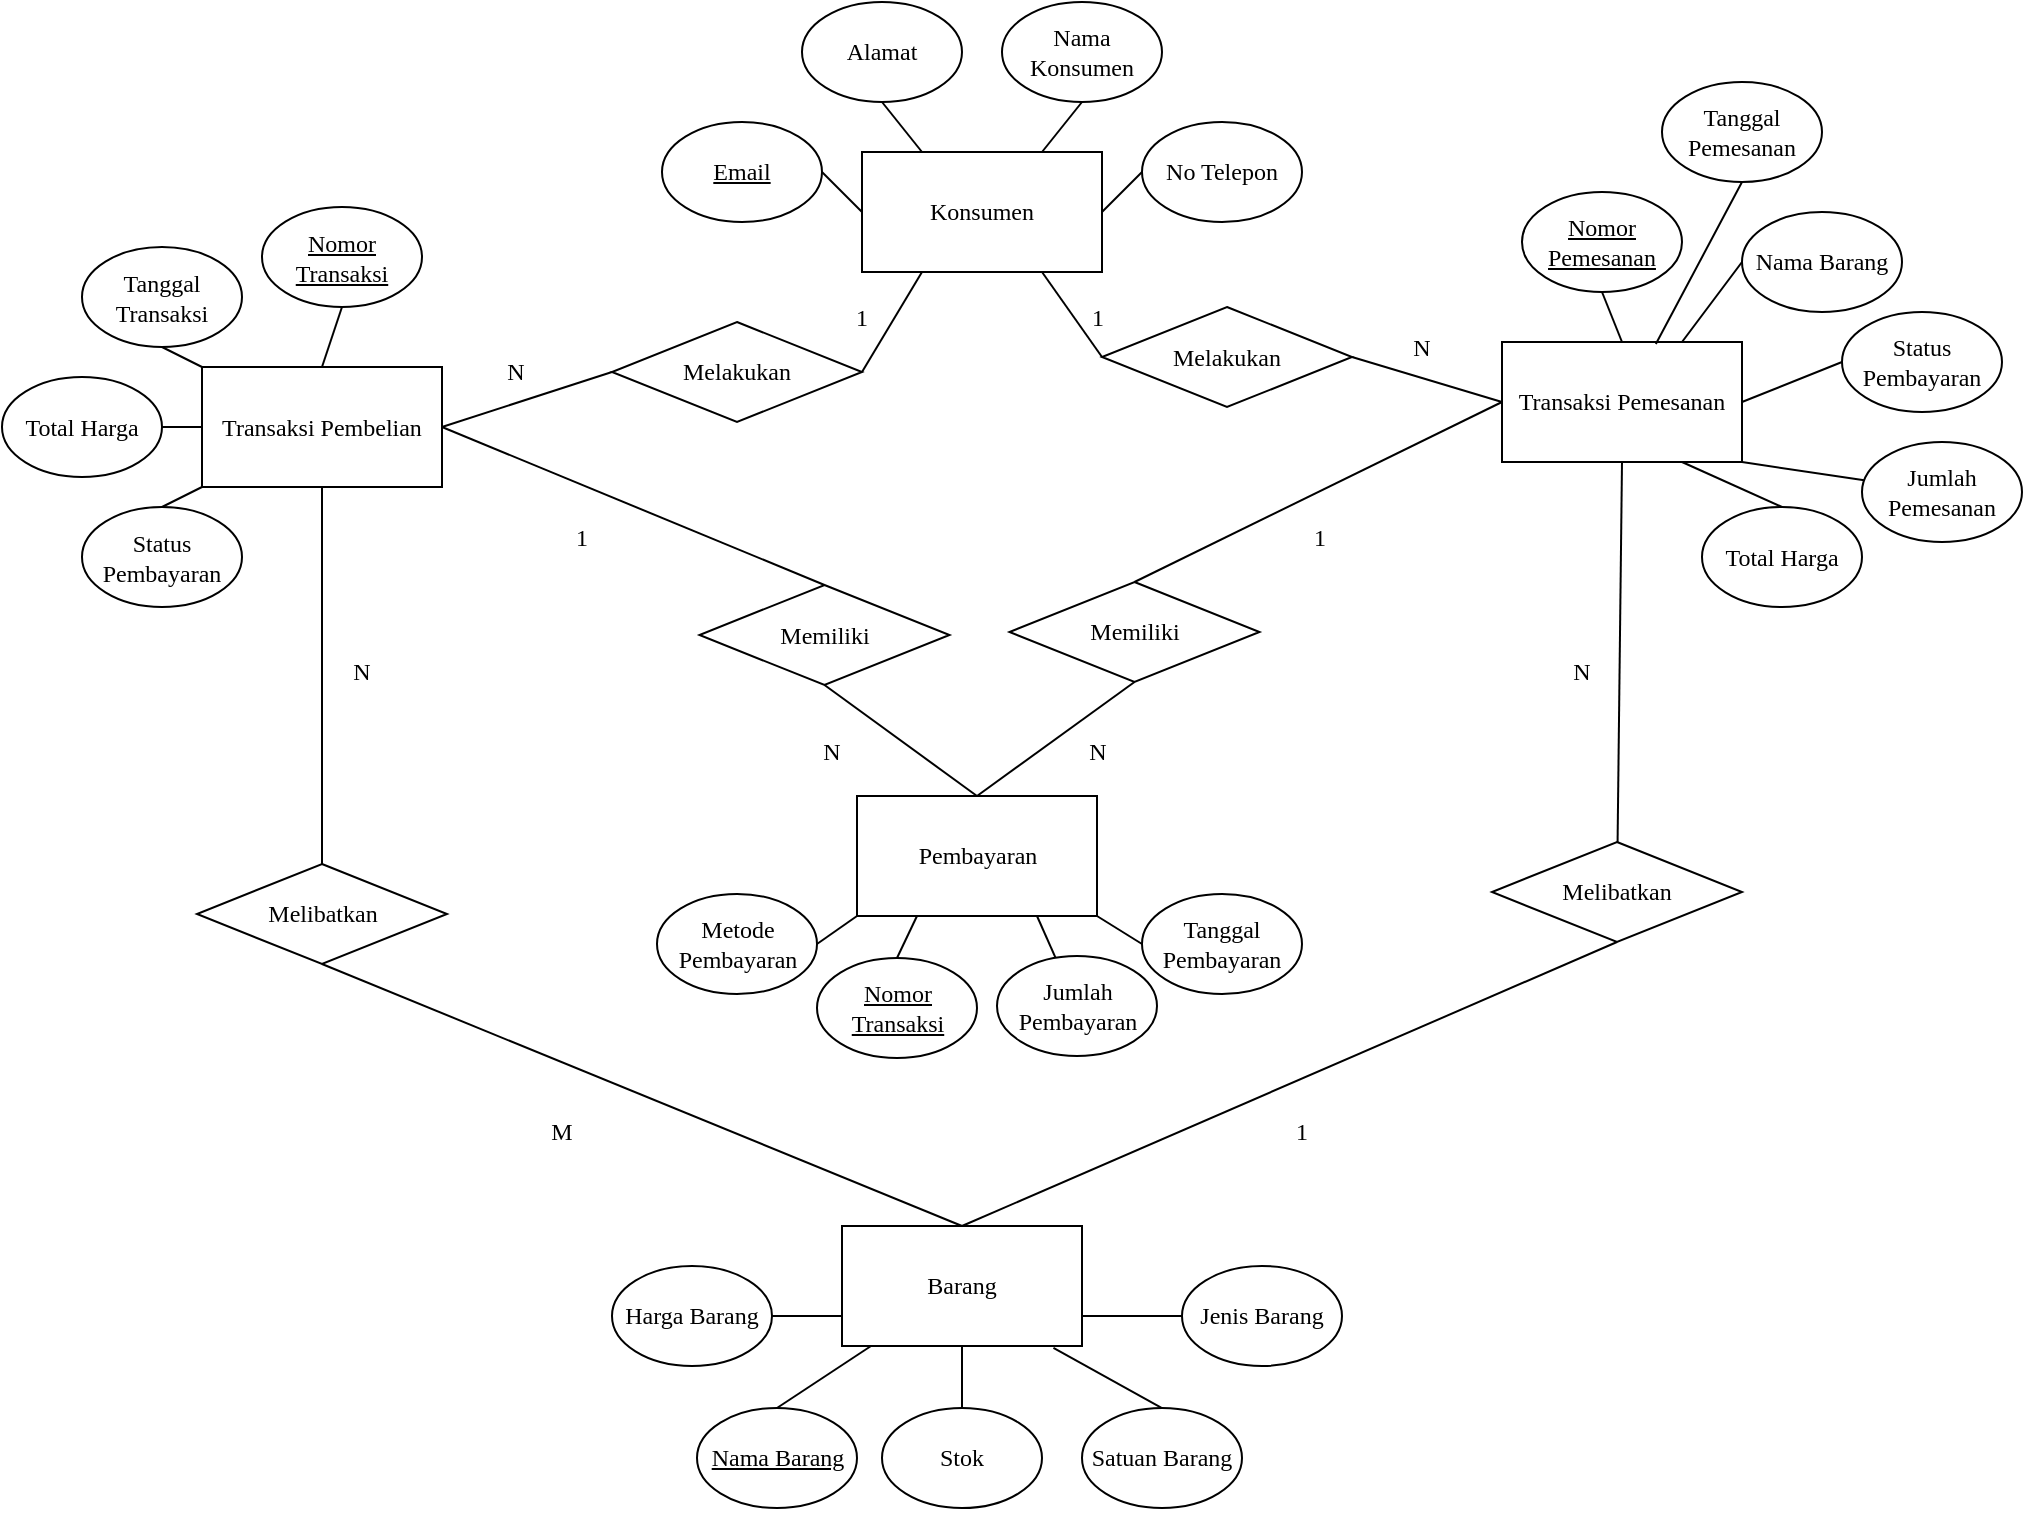 <mxfile version="24.8.2" pages="2">
  <diagram name="Page-1" id="he-8-wJec8WXa_5y6hOY">
    <mxGraphModel dx="320" dy="993" grid="1" gridSize="10" guides="1" tooltips="1" connect="1" arrows="1" fold="1" page="1" pageScale="1" pageWidth="1100" pageHeight="850" math="0" shadow="0">
      <root>
        <mxCell id="0" />
        <mxCell id="1" parent="0" />
        <mxCell id="7WhXe6qwy-NCzyhs4hZX-1" value="&lt;font face=&quot;Times New Roman&quot;&gt;Konsumen&lt;/font&gt;" style="rounded=0;whiteSpace=wrap;html=1;hachureGap=4;fontFamily=Architects Daughter;fontSource=https%3A%2F%2Ffonts.googleapis.com%2Fcss%3Ffamily%3DArchitects%2BDaughter;" vertex="1" parent="1">
          <mxGeometry x="460" y="105" width="120" height="60" as="geometry" />
        </mxCell>
        <mxCell id="7WhXe6qwy-NCzyhs4hZX-2" value="&lt;u&gt;Email&lt;/u&gt;" style="ellipse;whiteSpace=wrap;html=1;fontFamily=Times New Roman;" vertex="1" parent="1">
          <mxGeometry x="360" y="90" width="80" height="50" as="geometry" />
        </mxCell>
        <mxCell id="7WhXe6qwy-NCzyhs4hZX-3" value="No Telepon" style="ellipse;whiteSpace=wrap;html=1;fontFamily=Times New Roman;" vertex="1" parent="1">
          <mxGeometry x="600" y="90" width="80" height="50" as="geometry" />
        </mxCell>
        <mxCell id="7WhXe6qwy-NCzyhs4hZX-4" value="Alamat" style="ellipse;whiteSpace=wrap;html=1;fontFamily=Times New Roman;" vertex="1" parent="1">
          <mxGeometry x="430" y="30" width="80" height="50" as="geometry" />
        </mxCell>
        <mxCell id="7WhXe6qwy-NCzyhs4hZX-5" value="Nama Konsumen" style="ellipse;whiteSpace=wrap;html=1;fontFamily=Times New Roman;" vertex="1" parent="1">
          <mxGeometry x="530" y="30" width="80" height="50" as="geometry" />
        </mxCell>
        <mxCell id="7WhXe6qwy-NCzyhs4hZX-6" value="&lt;font face=&quot;Times New Roman&quot;&gt;Transaksi Pembelian&lt;/font&gt;" style="rounded=0;whiteSpace=wrap;html=1;hachureGap=4;fontFamily=Architects Daughter;fontSource=https%3A%2F%2Ffonts.googleapis.com%2Fcss%3Ffamily%3DArchitects%2BDaughter;" vertex="1" parent="1">
          <mxGeometry x="130" y="212.5" width="120" height="60" as="geometry" />
        </mxCell>
        <mxCell id="7WhXe6qwy-NCzyhs4hZX-7" value="Total Harga" style="ellipse;whiteSpace=wrap;html=1;fontFamily=Times New Roman;" vertex="1" parent="1">
          <mxGeometry x="30" y="217.5" width="80" height="50" as="geometry" />
        </mxCell>
        <mxCell id="7WhXe6qwy-NCzyhs4hZX-8" value="Tanggal Transaksi" style="ellipse;whiteSpace=wrap;html=1;fontFamily=Times New Roman;" vertex="1" parent="1">
          <mxGeometry x="70" y="152.5" width="80" height="50" as="geometry" />
        </mxCell>
        <mxCell id="7WhXe6qwy-NCzyhs4hZX-9" value="&lt;u&gt;Nomor Transaksi&lt;/u&gt;" style="ellipse;whiteSpace=wrap;html=1;fontFamily=Times New Roman;" vertex="1" parent="1">
          <mxGeometry x="160" y="132.5" width="80" height="50" as="geometry" />
        </mxCell>
        <mxCell id="7WhXe6qwy-NCzyhs4hZX-10" value="Status Pembayaran" style="ellipse;whiteSpace=wrap;html=1;fontFamily=Times New Roman;" vertex="1" parent="1">
          <mxGeometry x="70" y="282.5" width="80" height="50" as="geometry" />
        </mxCell>
        <mxCell id="7WhXe6qwy-NCzyhs4hZX-11" value="&lt;font face=&quot;Times New Roman&quot;&gt;Transaksi Pemesanan&lt;/font&gt;" style="rounded=0;whiteSpace=wrap;html=1;hachureGap=4;fontFamily=Architects Daughter;fontSource=https%3A%2F%2Ffonts.googleapis.com%2Fcss%3Ffamily%3DArchitects%2BDaughter;" vertex="1" parent="1">
          <mxGeometry x="780" y="200" width="120" height="60" as="geometry" />
        </mxCell>
        <mxCell id="7WhXe6qwy-NCzyhs4hZX-12" value="&lt;u&gt;Nomor Pemesanan&lt;/u&gt;" style="ellipse;whiteSpace=wrap;html=1;fontFamily=Times New Roman;" vertex="1" parent="1">
          <mxGeometry x="790" y="125" width="80" height="50" as="geometry" />
        </mxCell>
        <mxCell id="7WhXe6qwy-NCzyhs4hZX-13" value="Nama Barang" style="ellipse;whiteSpace=wrap;html=1;fontFamily=Times New Roman;" vertex="1" parent="1">
          <mxGeometry x="900" y="135" width="80" height="50" as="geometry" />
        </mxCell>
        <mxCell id="7WhXe6qwy-NCzyhs4hZX-14" value="Tanggal Pemesanan" style="ellipse;whiteSpace=wrap;html=1;fontFamily=Times New Roman;" vertex="1" parent="1">
          <mxGeometry x="860" y="70" width="80" height="50" as="geometry" />
        </mxCell>
        <mxCell id="7WhXe6qwy-NCzyhs4hZX-15" value="Jumlah Pemesanan" style="ellipse;whiteSpace=wrap;html=1;fontFamily=Times New Roman;" vertex="1" parent="1">
          <mxGeometry x="960" y="250" width="80" height="50" as="geometry" />
        </mxCell>
        <mxCell id="7WhXe6qwy-NCzyhs4hZX-16" value="Total Harga" style="ellipse;whiteSpace=wrap;html=1;fontFamily=Times New Roman;" vertex="1" parent="1">
          <mxGeometry x="880" y="282.5" width="80" height="50" as="geometry" />
        </mxCell>
        <mxCell id="7WhXe6qwy-NCzyhs4hZX-17" value="Status Pembayaran" style="ellipse;whiteSpace=wrap;html=1;fontFamily=Times New Roman;" vertex="1" parent="1">
          <mxGeometry x="950" y="185" width="80" height="50" as="geometry" />
        </mxCell>
        <mxCell id="7WhXe6qwy-NCzyhs4hZX-23" value="&lt;font face=&quot;Times New Roman&quot;&gt;Barang&lt;/font&gt;" style="rounded=0;whiteSpace=wrap;html=1;hachureGap=4;fontFamily=Architects Daughter;fontSource=https%3A%2F%2Ffonts.googleapis.com%2Fcss%3Ffamily%3DArchitects%2BDaughter;" vertex="1" parent="1">
          <mxGeometry x="450" y="642" width="120" height="60" as="geometry" />
        </mxCell>
        <mxCell id="7WhXe6qwy-NCzyhs4hZX-24" value="&lt;u&gt;Nama Barang&lt;/u&gt;" style="ellipse;whiteSpace=wrap;html=1;fontFamily=Times New Roman;" vertex="1" parent="1">
          <mxGeometry x="377.5" y="733" width="80" height="50" as="geometry" />
        </mxCell>
        <mxCell id="7WhXe6qwy-NCzyhs4hZX-25" value="Harga Barang" style="ellipse;whiteSpace=wrap;html=1;fontFamily=Times New Roman;" vertex="1" parent="1">
          <mxGeometry x="335" y="662" width="80" height="50" as="geometry" />
        </mxCell>
        <mxCell id="7WhXe6qwy-NCzyhs4hZX-26" value="Stok" style="ellipse;whiteSpace=wrap;html=1;fontFamily=Times New Roman;" vertex="1" parent="1">
          <mxGeometry x="470" y="733" width="80" height="50" as="geometry" />
        </mxCell>
        <mxCell id="7WhXe6qwy-NCzyhs4hZX-27" value="Satuan Barang" style="ellipse;whiteSpace=wrap;html=1;fontFamily=Times New Roman;" vertex="1" parent="1">
          <mxGeometry x="570" y="733" width="80" height="50" as="geometry" />
        </mxCell>
        <mxCell id="7WhXe6qwy-NCzyhs4hZX-28" value="Jenis Barang" style="ellipse;whiteSpace=wrap;html=1;fontFamily=Times New Roman;" vertex="1" parent="1">
          <mxGeometry x="620" y="662" width="80" height="50" as="geometry" />
        </mxCell>
        <mxCell id="7WhXe6qwy-NCzyhs4hZX-29" value="&lt;font face=&quot;Times New Roman&quot;&gt;Pembayaran&lt;/font&gt;" style="rounded=0;whiteSpace=wrap;html=1;hachureGap=4;fontFamily=Architects Daughter;fontSource=https%3A%2F%2Ffonts.googleapis.com%2Fcss%3Ffamily%3DArchitects%2BDaughter;" vertex="1" parent="1">
          <mxGeometry x="457.5" y="427" width="120" height="60" as="geometry" />
        </mxCell>
        <mxCell id="7WhXe6qwy-NCzyhs4hZX-30" value="&lt;u&gt;Nomor Transaksi&lt;/u&gt;" style="ellipse;whiteSpace=wrap;html=1;fontFamily=Times New Roman;" vertex="1" parent="1">
          <mxGeometry x="437.5" y="508" width="80" height="50" as="geometry" />
        </mxCell>
        <mxCell id="7WhXe6qwy-NCzyhs4hZX-31" value="Jumlah Pembayaran" style="ellipse;whiteSpace=wrap;html=1;fontFamily=Times New Roman;" vertex="1" parent="1">
          <mxGeometry x="527.5" y="507" width="80" height="50" as="geometry" />
        </mxCell>
        <mxCell id="7WhXe6qwy-NCzyhs4hZX-32" value="Tanggal Pembayaran" style="ellipse;whiteSpace=wrap;html=1;fontFamily=Times New Roman;" vertex="1" parent="1">
          <mxGeometry x="600" y="476" width="80" height="50" as="geometry" />
        </mxCell>
        <mxCell id="7WhXe6qwy-NCzyhs4hZX-33" value="Metode Pembayaran" style="ellipse;whiteSpace=wrap;html=1;fontFamily=Times New Roman;" vertex="1" parent="1">
          <mxGeometry x="357.5" y="476" width="80" height="50" as="geometry" />
        </mxCell>
        <mxCell id="7WhXe6qwy-NCzyhs4hZX-34" value="" style="endArrow=none;html=1;rounded=0;hachureGap=4;fontFamily=Architects Daughter;fontSource=https%3A%2F%2Ffonts.googleapis.com%2Fcss%3Ffamily%3DArchitects%2BDaughter;exitX=1;exitY=0.5;exitDx=0;exitDy=0;entryX=0;entryY=0.5;entryDx=0;entryDy=0;" edge="1" parent="1" source="7WhXe6qwy-NCzyhs4hZX-1" target="7WhXe6qwy-NCzyhs4hZX-3">
          <mxGeometry width="50" height="50" relative="1" as="geometry">
            <mxPoint x="770" y="150" as="sourcePoint" />
            <mxPoint x="820" y="100" as="targetPoint" />
          </mxGeometry>
        </mxCell>
        <mxCell id="7WhXe6qwy-NCzyhs4hZX-35" value="" style="endArrow=none;html=1;rounded=0;hachureGap=4;fontFamily=Architects Daughter;fontSource=https%3A%2F%2Ffonts.googleapis.com%2Fcss%3Ffamily%3DArchitects%2BDaughter;exitX=0.75;exitY=0;exitDx=0;exitDy=0;entryX=0.5;entryY=1;entryDx=0;entryDy=0;" edge="1" parent="1" source="7WhXe6qwy-NCzyhs4hZX-1" target="7WhXe6qwy-NCzyhs4hZX-5">
          <mxGeometry width="50" height="50" relative="1" as="geometry">
            <mxPoint x="770" y="150" as="sourcePoint" />
            <mxPoint x="820" y="100" as="targetPoint" />
          </mxGeometry>
        </mxCell>
        <mxCell id="7WhXe6qwy-NCzyhs4hZX-36" value="" style="endArrow=none;html=1;rounded=0;hachureGap=4;fontFamily=Architects Daughter;fontSource=https%3A%2F%2Ffonts.googleapis.com%2Fcss%3Ffamily%3DArchitects%2BDaughter;exitX=0.25;exitY=0;exitDx=0;exitDy=0;entryX=0.5;entryY=1;entryDx=0;entryDy=0;" edge="1" parent="1" source="7WhXe6qwy-NCzyhs4hZX-1" target="7WhXe6qwy-NCzyhs4hZX-4">
          <mxGeometry width="50" height="50" relative="1" as="geometry">
            <mxPoint x="530" y="115" as="sourcePoint" />
            <mxPoint x="580" y="90" as="targetPoint" />
          </mxGeometry>
        </mxCell>
        <mxCell id="7WhXe6qwy-NCzyhs4hZX-37" value="" style="endArrow=none;html=1;rounded=0;hachureGap=4;fontFamily=Architects Daughter;fontSource=https%3A%2F%2Ffonts.googleapis.com%2Fcss%3Ffamily%3DArchitects%2BDaughter;exitX=0;exitY=0.5;exitDx=0;exitDy=0;entryX=1;entryY=0.5;entryDx=0;entryDy=0;" edge="1" parent="1" source="7WhXe6qwy-NCzyhs4hZX-1" target="7WhXe6qwy-NCzyhs4hZX-2">
          <mxGeometry width="50" height="50" relative="1" as="geometry">
            <mxPoint x="530" y="115" as="sourcePoint" />
            <mxPoint x="480" y="90" as="targetPoint" />
          </mxGeometry>
        </mxCell>
        <mxCell id="7WhXe6qwy-NCzyhs4hZX-38" value="" style="endArrow=none;html=1;rounded=0;hachureGap=4;fontFamily=Architects Daughter;fontSource=https%3A%2F%2Ffonts.googleapis.com%2Fcss%3Ffamily%3DArchitects%2BDaughter;exitX=0.5;exitY=0;exitDx=0;exitDy=0;entryX=0.5;entryY=1;entryDx=0;entryDy=0;" edge="1" parent="1" source="7WhXe6qwy-NCzyhs4hZX-6" target="7WhXe6qwy-NCzyhs4hZX-9">
          <mxGeometry width="50" height="50" relative="1" as="geometry">
            <mxPoint x="370" y="77.5" as="sourcePoint" />
            <mxPoint x="350" y="57.5" as="targetPoint" />
          </mxGeometry>
        </mxCell>
        <mxCell id="7WhXe6qwy-NCzyhs4hZX-39" value="" style="endArrow=none;html=1;rounded=0;hachureGap=4;fontFamily=Architects Daughter;fontSource=https%3A%2F%2Ffonts.googleapis.com%2Fcss%3Ffamily%3DArchitects%2BDaughter;exitX=0;exitY=0;exitDx=0;exitDy=0;entryX=0.5;entryY=1;entryDx=0;entryDy=0;" edge="1" parent="1" source="7WhXe6qwy-NCzyhs4hZX-6" target="7WhXe6qwy-NCzyhs4hZX-8">
          <mxGeometry width="50" height="50" relative="1" as="geometry">
            <mxPoint x="200" y="222.5" as="sourcePoint" />
            <mxPoint x="210" y="192.5" as="targetPoint" />
          </mxGeometry>
        </mxCell>
        <mxCell id="7WhXe6qwy-NCzyhs4hZX-40" value="" style="endArrow=none;html=1;rounded=0;hachureGap=4;fontFamily=Architects Daughter;fontSource=https%3A%2F%2Ffonts.googleapis.com%2Fcss%3Ffamily%3DArchitects%2BDaughter;exitX=0;exitY=0.5;exitDx=0;exitDy=0;entryX=1;entryY=0.5;entryDx=0;entryDy=0;" edge="1" parent="1" source="7WhXe6qwy-NCzyhs4hZX-6" target="7WhXe6qwy-NCzyhs4hZX-7">
          <mxGeometry width="50" height="50" relative="1" as="geometry">
            <mxPoint x="140" y="222.5" as="sourcePoint" />
            <mxPoint x="120" y="212.5" as="targetPoint" />
          </mxGeometry>
        </mxCell>
        <mxCell id="7WhXe6qwy-NCzyhs4hZX-41" value="" style="endArrow=none;html=1;rounded=0;hachureGap=4;fontFamily=Architects Daughter;fontSource=https%3A%2F%2Ffonts.googleapis.com%2Fcss%3Ffamily%3DArchitects%2BDaughter;exitX=0;exitY=1;exitDx=0;exitDy=0;entryX=0.5;entryY=0;entryDx=0;entryDy=0;" edge="1" parent="1" source="7WhXe6qwy-NCzyhs4hZX-6" target="7WhXe6qwy-NCzyhs4hZX-10">
          <mxGeometry width="50" height="50" relative="1" as="geometry">
            <mxPoint x="140" y="252.5" as="sourcePoint" />
            <mxPoint x="120" y="252.5" as="targetPoint" />
          </mxGeometry>
        </mxCell>
        <mxCell id="7WhXe6qwy-NCzyhs4hZX-46" value="" style="endArrow=none;html=1;rounded=0;hachureGap=4;fontFamily=Architects Daughter;fontSource=https%3A%2F%2Ffonts.googleapis.com%2Fcss%3Ffamily%3DArchitects%2BDaughter;exitX=0.5;exitY=0;exitDx=0;exitDy=0;entryX=0.5;entryY=1;entryDx=0;entryDy=0;" edge="1" parent="1" source="7WhXe6qwy-NCzyhs4hZX-26" target="7WhXe6qwy-NCzyhs4hZX-23">
          <mxGeometry width="50" height="50" relative="1" as="geometry">
            <mxPoint y="712" as="sourcePoint" />
            <mxPoint x="-20" y="722" as="targetPoint" />
          </mxGeometry>
        </mxCell>
        <mxCell id="7WhXe6qwy-NCzyhs4hZX-47" value="" style="endArrow=none;html=1;rounded=0;hachureGap=4;fontFamily=Architects Daughter;fontSource=https%3A%2F%2Ffonts.googleapis.com%2Fcss%3Ffamily%3DArchitects%2BDaughter;exitX=0.5;exitY=0;exitDx=0;exitDy=0;entryX=0.881;entryY=1.016;entryDx=0;entryDy=0;entryPerimeter=0;" edge="1" parent="1" source="7WhXe6qwy-NCzyhs4hZX-27" target="7WhXe6qwy-NCzyhs4hZX-23">
          <mxGeometry width="50" height="50" relative="1" as="geometry">
            <mxPoint x="520" y="732" as="sourcePoint" />
            <mxPoint x="520" y="712" as="targetPoint" />
          </mxGeometry>
        </mxCell>
        <mxCell id="7WhXe6qwy-NCzyhs4hZX-48" value="" style="endArrow=none;html=1;rounded=0;hachureGap=4;fontFamily=Architects Daughter;fontSource=https%3A%2F%2Ffonts.googleapis.com%2Fcss%3Ffamily%3DArchitects%2BDaughter;exitX=0;exitY=0.5;exitDx=0;exitDy=0;entryX=1;entryY=0.75;entryDx=0;entryDy=0;" edge="1" parent="1" source="7WhXe6qwy-NCzyhs4hZX-28" target="7WhXe6qwy-NCzyhs4hZX-23">
          <mxGeometry width="50" height="50" relative="1" as="geometry">
            <mxPoint x="610" y="722" as="sourcePoint" />
            <mxPoint x="580" y="712" as="targetPoint" />
          </mxGeometry>
        </mxCell>
        <mxCell id="7WhXe6qwy-NCzyhs4hZX-49" value="" style="endArrow=none;html=1;rounded=0;hachureGap=4;fontFamily=Architects Daughter;fontSource=https%3A%2F%2Ffonts.googleapis.com%2Fcss%3Ffamily%3DArchitects%2BDaughter;exitX=1;exitY=0.5;exitDx=0;exitDy=0;entryX=0;entryY=0.75;entryDx=0;entryDy=0;" edge="1" parent="1" source="7WhXe6qwy-NCzyhs4hZX-25" target="7WhXe6qwy-NCzyhs4hZX-23">
          <mxGeometry width="50" height="50" relative="1" as="geometry">
            <mxPoint x="600" y="677" as="sourcePoint" />
            <mxPoint x="580" y="682" as="targetPoint" />
          </mxGeometry>
        </mxCell>
        <mxCell id="7WhXe6qwy-NCzyhs4hZX-50" value="" style="endArrow=none;html=1;rounded=0;hachureGap=4;fontFamily=Architects Daughter;fontSource=https%3A%2F%2Ffonts.googleapis.com%2Fcss%3Ffamily%3DArchitects%2BDaughter;exitX=0.5;exitY=0;exitDx=0;exitDy=0;" edge="1" parent="1" source="7WhXe6qwy-NCzyhs4hZX-24" target="7WhXe6qwy-NCzyhs4hZX-23">
          <mxGeometry width="50" height="50" relative="1" as="geometry">
            <mxPoint x="610" y="647" as="sourcePoint" />
            <mxPoint x="580" y="652" as="targetPoint" />
          </mxGeometry>
        </mxCell>
        <mxCell id="7WhXe6qwy-NCzyhs4hZX-51" value="" style="endArrow=none;html=1;rounded=0;hachureGap=4;fontFamily=Architects Daughter;fontSource=https%3A%2F%2Ffonts.googleapis.com%2Fcss%3Ffamily%3DArchitects%2BDaughter;exitX=1;exitY=1;exitDx=0;exitDy=0;entryX=0;entryY=0.5;entryDx=0;entryDy=0;" edge="1" parent="1" source="7WhXe6qwy-NCzyhs4hZX-29" target="7WhXe6qwy-NCzyhs4hZX-32">
          <mxGeometry width="50" height="50" relative="1" as="geometry">
            <mxPoint x="757.5" y="342" as="sourcePoint" />
            <mxPoint x="757.5" y="322" as="targetPoint" />
          </mxGeometry>
        </mxCell>
        <mxCell id="7WhXe6qwy-NCzyhs4hZX-52" value="" style="endArrow=none;html=1;rounded=0;hachureGap=4;fontFamily=Architects Daughter;fontSource=https%3A%2F%2Ffonts.googleapis.com%2Fcss%3Ffamily%3DArchitects%2BDaughter;exitX=0.75;exitY=1;exitDx=0;exitDy=0;" edge="1" parent="1" source="7WhXe6qwy-NCzyhs4hZX-29" target="7WhXe6qwy-NCzyhs4hZX-31">
          <mxGeometry width="50" height="50" relative="1" as="geometry">
            <mxPoint x="587.5" y="467" as="sourcePoint" />
            <mxPoint x="607.5" y="492" as="targetPoint" />
          </mxGeometry>
        </mxCell>
        <mxCell id="7WhXe6qwy-NCzyhs4hZX-53" value="" style="endArrow=none;html=1;rounded=0;hachureGap=4;fontFamily=Architects Daughter;fontSource=https%3A%2F%2Ffonts.googleapis.com%2Fcss%3Ffamily%3DArchitects%2BDaughter;exitX=0.25;exitY=1;exitDx=0;exitDy=0;entryX=0.5;entryY=0;entryDx=0;entryDy=0;" edge="1" parent="1" source="7WhXe6qwy-NCzyhs4hZX-29" target="7WhXe6qwy-NCzyhs4hZX-30">
          <mxGeometry width="50" height="50" relative="1" as="geometry">
            <mxPoint x="587.5" y="497" as="sourcePoint" />
            <mxPoint x="587.5" y="532" as="targetPoint" />
          </mxGeometry>
        </mxCell>
        <mxCell id="7WhXe6qwy-NCzyhs4hZX-54" value="" style="endArrow=none;html=1;rounded=0;hachureGap=4;fontFamily=Architects Daughter;fontSource=https%3A%2F%2Ffonts.googleapis.com%2Fcss%3Ffamily%3DArchitects%2BDaughter;exitX=0;exitY=1;exitDx=0;exitDy=0;entryX=1;entryY=0.5;entryDx=0;entryDy=0;" edge="1" parent="1" source="7WhXe6qwy-NCzyhs4hZX-29" target="7WhXe6qwy-NCzyhs4hZX-33">
          <mxGeometry width="50" height="50" relative="1" as="geometry">
            <mxPoint x="557.5" y="497" as="sourcePoint" />
            <mxPoint x="575.5" y="533" as="targetPoint" />
          </mxGeometry>
        </mxCell>
        <mxCell id="7WhXe6qwy-NCzyhs4hZX-55" value="" style="endArrow=none;html=1;rounded=0;hachureGap=4;fontFamily=Architects Daughter;fontSource=https%3A%2F%2Ffonts.googleapis.com%2Fcss%3Ffamily%3DArchitects%2BDaughter;entryX=0;entryY=0.5;entryDx=0;entryDy=0;exitX=1;exitY=0.5;exitDx=0;exitDy=0;" edge="1" parent="1" source="7WhXe6qwy-NCzyhs4hZX-11" target="7WhXe6qwy-NCzyhs4hZX-17">
          <mxGeometry width="50" height="50" relative="1" as="geometry">
            <mxPoint x="910" y="230" as="sourcePoint" />
            <mxPoint x="850" y="450" as="targetPoint" />
          </mxGeometry>
        </mxCell>
        <mxCell id="7WhXe6qwy-NCzyhs4hZX-56" value="" style="endArrow=none;html=1;rounded=0;hachureGap=4;fontFamily=Architects Daughter;fontSource=https%3A%2F%2Ffonts.googleapis.com%2Fcss%3Ffamily%3DArchitects%2BDaughter;exitX=0.75;exitY=1;exitDx=0;exitDy=0;entryX=0.5;entryY=0;entryDx=0;entryDy=0;" edge="1" parent="1" source="7WhXe6qwy-NCzyhs4hZX-11" target="7WhXe6qwy-NCzyhs4hZX-16">
          <mxGeometry width="50" height="50" relative="1" as="geometry">
            <mxPoint x="820" y="270" as="sourcePoint" />
            <mxPoint x="800" y="290" as="targetPoint" />
          </mxGeometry>
        </mxCell>
        <mxCell id="7WhXe6qwy-NCzyhs4hZX-57" value="" style="endArrow=none;html=1;rounded=0;hachureGap=4;fontFamily=Architects Daughter;fontSource=https%3A%2F%2Ffonts.googleapis.com%2Fcss%3Ffamily%3DArchitects%2BDaughter;exitX=1;exitY=1;exitDx=0;exitDy=0;" edge="1" parent="1" source="7WhXe6qwy-NCzyhs4hZX-11" target="7WhXe6qwy-NCzyhs4hZX-15">
          <mxGeometry width="50" height="50" relative="1" as="geometry">
            <mxPoint x="880" y="270" as="sourcePoint" />
            <mxPoint x="900" y="290" as="targetPoint" />
          </mxGeometry>
        </mxCell>
        <mxCell id="7WhXe6qwy-NCzyhs4hZX-58" value="" style="endArrow=none;html=1;rounded=0;hachureGap=4;fontFamily=Architects Daughter;fontSource=https%3A%2F%2Ffonts.googleapis.com%2Fcss%3Ffamily%3DArchitects%2BDaughter;exitX=0.641;exitY=0.017;exitDx=0;exitDy=0;entryX=0.5;entryY=1;entryDx=0;entryDy=0;exitPerimeter=0;" edge="1" parent="1" source="7WhXe6qwy-NCzyhs4hZX-11" target="7WhXe6qwy-NCzyhs4hZX-14">
          <mxGeometry width="50" height="50" relative="1" as="geometry">
            <mxPoint x="910" y="255" as="sourcePoint" />
            <mxPoint x="942" y="262" as="targetPoint" />
          </mxGeometry>
        </mxCell>
        <mxCell id="7WhXe6qwy-NCzyhs4hZX-59" value="" style="endArrow=none;html=1;rounded=0;hachureGap=4;fontFamily=Architects Daughter;fontSource=https%3A%2F%2Ffonts.googleapis.com%2Fcss%3Ffamily%3DArchitects%2BDaughter;exitX=0.75;exitY=0;exitDx=0;exitDy=0;entryX=0;entryY=0.5;entryDx=0;entryDy=0;" edge="1" parent="1" source="7WhXe6qwy-NCzyhs4hZX-11" target="7WhXe6qwy-NCzyhs4hZX-13">
          <mxGeometry width="50" height="50" relative="1" as="geometry">
            <mxPoint x="910" y="225" as="sourcePoint" />
            <mxPoint x="940" y="205" as="targetPoint" />
          </mxGeometry>
        </mxCell>
        <mxCell id="7WhXe6qwy-NCzyhs4hZX-60" value="" style="endArrow=none;html=1;rounded=0;hachureGap=4;fontFamily=Architects Daughter;fontSource=https%3A%2F%2Ffonts.googleapis.com%2Fcss%3Ffamily%3DArchitects%2BDaughter;exitX=0.5;exitY=1;exitDx=0;exitDy=0;entryX=0.5;entryY=0;entryDx=0;entryDy=0;" edge="1" parent="1" source="7WhXe6qwy-NCzyhs4hZX-12" target="7WhXe6qwy-NCzyhs4hZX-11">
          <mxGeometry width="50" height="50" relative="1" as="geometry">
            <mxPoint x="880" y="210" as="sourcePoint" />
            <mxPoint x="900" y="190" as="targetPoint" />
          </mxGeometry>
        </mxCell>
        <mxCell id="7WhXe6qwy-NCzyhs4hZX-61" value="Melakukan" style="rhombus;whiteSpace=wrap;html=1;fontFamily=Times New Roman;" vertex="1" parent="1">
          <mxGeometry x="335" y="190" width="125" height="50" as="geometry" />
        </mxCell>
        <mxCell id="7WhXe6qwy-NCzyhs4hZX-62" value="" style="endArrow=none;html=1;rounded=0;hachureGap=4;fontFamily=Architects Daughter;fontSource=https%3A%2F%2Ffonts.googleapis.com%2Fcss%3Ffamily%3DArchitects%2BDaughter;exitX=1;exitY=0.5;exitDx=0;exitDy=0;entryX=0.25;entryY=1;entryDx=0;entryDy=0;" edge="1" parent="1" source="7WhXe6qwy-NCzyhs4hZX-61" target="7WhXe6qwy-NCzyhs4hZX-1">
          <mxGeometry width="50" height="50" relative="1" as="geometry">
            <mxPoint x="310" y="289" as="sourcePoint" />
            <mxPoint x="320" y="259" as="targetPoint" />
          </mxGeometry>
        </mxCell>
        <mxCell id="7WhXe6qwy-NCzyhs4hZX-63" value="" style="endArrow=none;html=1;rounded=0;hachureGap=4;fontFamily=Architects Daughter;fontSource=https%3A%2F%2Ffonts.googleapis.com%2Fcss%3Ffamily%3DArchitects%2BDaughter;exitX=1;exitY=0.5;exitDx=0;exitDy=0;entryX=0;entryY=0.5;entryDx=0;entryDy=0;" edge="1" parent="1" source="7WhXe6qwy-NCzyhs4hZX-6" target="7WhXe6qwy-NCzyhs4hZX-61">
          <mxGeometry width="50" height="50" relative="1" as="geometry">
            <mxPoint x="320" y="215" as="sourcePoint" />
            <mxPoint x="330" y="220" as="targetPoint" />
          </mxGeometry>
        </mxCell>
        <mxCell id="7WhXe6qwy-NCzyhs4hZX-64" value="Melakukan" style="rhombus;whiteSpace=wrap;html=1;fontFamily=Times New Roman;" vertex="1" parent="1">
          <mxGeometry x="580" y="182.5" width="125" height="50" as="geometry" />
        </mxCell>
        <mxCell id="7WhXe6qwy-NCzyhs4hZX-65" value="" style="endArrow=none;html=1;rounded=0;hachureGap=4;fontFamily=Architects Daughter;fontSource=https%3A%2F%2Ffonts.googleapis.com%2Fcss%3Ffamily%3DArchitects%2BDaughter;exitX=0;exitY=0.5;exitDx=0;exitDy=0;entryX=1;entryY=0.5;entryDx=0;entryDy=0;" edge="1" parent="1" source="7WhXe6qwy-NCzyhs4hZX-11" target="7WhXe6qwy-NCzyhs4hZX-64">
          <mxGeometry width="50" height="50" relative="1" as="geometry">
            <mxPoint x="588" y="262.5" as="sourcePoint" />
            <mxPoint x="560" y="167.5" as="targetPoint" />
          </mxGeometry>
        </mxCell>
        <mxCell id="7WhXe6qwy-NCzyhs4hZX-66" value="" style="endArrow=none;html=1;rounded=0;hachureGap=4;fontFamily=Architects Daughter;fontSource=https%3A%2F%2Ffonts.googleapis.com%2Fcss%3Ffamily%3DArchitects%2BDaughter;exitX=0;exitY=0.5;exitDx=0;exitDy=0;entryX=0.75;entryY=1;entryDx=0;entryDy=0;" edge="1" parent="1" source="7WhXe6qwy-NCzyhs4hZX-64" target="7WhXe6qwy-NCzyhs4hZX-1">
          <mxGeometry width="50" height="50" relative="1" as="geometry">
            <mxPoint x="453" y="219" as="sourcePoint" />
            <mxPoint x="510" y="174" as="targetPoint" />
          </mxGeometry>
        </mxCell>
        <mxCell id="7WhXe6qwy-NCzyhs4hZX-67" value="Melibatkan" style="rhombus;whiteSpace=wrap;html=1;fontFamily=Times New Roman;" vertex="1" parent="1">
          <mxGeometry x="127.5" y="461" width="125" height="50" as="geometry" />
        </mxCell>
        <mxCell id="7WhXe6qwy-NCzyhs4hZX-72" value="" style="endArrow=none;html=1;rounded=0;hachureGap=4;fontFamily=Architects Daughter;fontSource=https%3A%2F%2Ffonts.googleapis.com%2Fcss%3Ffamily%3DArchitects%2BDaughter;exitX=0.5;exitY=0;exitDx=0;exitDy=0;entryX=0.5;entryY=1;entryDx=0;entryDy=0;" edge="1" parent="1" source="7WhXe6qwy-NCzyhs4hZX-23" target="7WhXe6qwy-NCzyhs4hZX-67">
          <mxGeometry width="50" height="50" relative="1" as="geometry">
            <mxPoint x="570" y="780" as="sourcePoint" />
            <mxPoint x="180" y="400" as="targetPoint" />
          </mxGeometry>
        </mxCell>
        <mxCell id="7WhXe6qwy-NCzyhs4hZX-73" value="Memiliki" style="rhombus;whiteSpace=wrap;html=1;fontFamily=Times New Roman;" vertex="1" parent="1">
          <mxGeometry x="378.75" y="321.5" width="125" height="50" as="geometry" />
        </mxCell>
        <mxCell id="7WhXe6qwy-NCzyhs4hZX-74" value="Memiliki" style="rhombus;whiteSpace=wrap;html=1;fontFamily=Times New Roman;" vertex="1" parent="1">
          <mxGeometry x="533.75" y="320" width="125" height="50" as="geometry" />
        </mxCell>
        <mxCell id="7WhXe6qwy-NCzyhs4hZX-75" value="" style="endArrow=none;html=1;rounded=0;hachureGap=4;fontFamily=Architects Daughter;fontSource=https%3A%2F%2Ffonts.googleapis.com%2Fcss%3Ffamily%3DArchitects%2BDaughter;exitX=1;exitY=0.5;exitDx=0;exitDy=0;entryX=0.5;entryY=0;entryDx=0;entryDy=0;" edge="1" parent="1" source="7WhXe6qwy-NCzyhs4hZX-6" target="7WhXe6qwy-NCzyhs4hZX-73">
          <mxGeometry width="50" height="50" relative="1" as="geometry">
            <mxPoint x="370" y="319" as="sourcePoint" />
            <mxPoint x="453" y="269" as="targetPoint" />
          </mxGeometry>
        </mxCell>
        <mxCell id="7WhXe6qwy-NCzyhs4hZX-76" value="" style="endArrow=none;html=1;rounded=0;hachureGap=4;fontFamily=Architects Daughter;fontSource=https%3A%2F%2Ffonts.googleapis.com%2Fcss%3Ffamily%3DArchitects%2BDaughter;exitX=0.5;exitY=1;exitDx=0;exitDy=0;entryX=0.5;entryY=0;entryDx=0;entryDy=0;" edge="1" parent="1" source="7WhXe6qwy-NCzyhs4hZX-73" target="7WhXe6qwy-NCzyhs4hZX-29">
          <mxGeometry width="50" height="50" relative="1" as="geometry">
            <mxPoint x="368.75" y="276.5" as="sourcePoint" />
            <mxPoint x="451.75" y="331.5" as="targetPoint" />
          </mxGeometry>
        </mxCell>
        <mxCell id="7WhXe6qwy-NCzyhs4hZX-77" value="" style="endArrow=none;html=1;rounded=0;hachureGap=4;fontFamily=Architects Daughter;fontSource=https%3A%2F%2Ffonts.googleapis.com%2Fcss%3Ffamily%3DArchitects%2BDaughter;exitX=0.5;exitY=1;exitDx=0;exitDy=0;entryX=0.5;entryY=0;entryDx=0;entryDy=0;" edge="1" parent="1" source="7WhXe6qwy-NCzyhs4hZX-74" target="7WhXe6qwy-NCzyhs4hZX-29">
          <mxGeometry width="50" height="50" relative="1" as="geometry">
            <mxPoint x="526.75" y="384.5" as="sourcePoint" />
            <mxPoint x="528.75" y="486.5" as="targetPoint" />
          </mxGeometry>
        </mxCell>
        <mxCell id="7WhXe6qwy-NCzyhs4hZX-78" value="" style="endArrow=none;html=1;rounded=0;hachureGap=4;fontFamily=Architects Daughter;fontSource=https%3A%2F%2Ffonts.googleapis.com%2Fcss%3Ffamily%3DArchitects%2BDaughter;exitX=0;exitY=0.5;exitDx=0;exitDy=0;entryX=0.5;entryY=0;entryDx=0;entryDy=0;" edge="1" parent="1" source="7WhXe6qwy-NCzyhs4hZX-11" target="7WhXe6qwy-NCzyhs4hZX-74">
          <mxGeometry width="50" height="50" relative="1" as="geometry">
            <mxPoint x="643" y="422.5" as="sourcePoint" />
            <mxPoint x="730" y="557.5" as="targetPoint" />
          </mxGeometry>
        </mxCell>
        <mxCell id="7WhXe6qwy-NCzyhs4hZX-79" value="Melibatkan" style="rhombus;whiteSpace=wrap;html=1;fontFamily=Times New Roman;" vertex="1" parent="1">
          <mxGeometry x="775" y="450" width="125" height="50" as="geometry" />
        </mxCell>
        <mxCell id="7WhXe6qwy-NCzyhs4hZX-81" value="" style="endArrow=none;html=1;rounded=0;hachureGap=4;fontFamily=Architects Daughter;fontSource=https%3A%2F%2Ffonts.googleapis.com%2Fcss%3Ffamily%3DArchitects%2BDaughter;entryX=0.5;entryY=1;entryDx=0;entryDy=0;exitX=0.5;exitY=0;exitDx=0;exitDy=0;" edge="1" parent="1" source="7WhXe6qwy-NCzyhs4hZX-23" target="7WhXe6qwy-NCzyhs4hZX-79">
          <mxGeometry width="50" height="50" relative="1" as="geometry">
            <mxPoint x="740" y="759.5" as="sourcePoint" />
            <mxPoint x="575" y="761.5" as="targetPoint" />
          </mxGeometry>
        </mxCell>
        <mxCell id="7WhXe6qwy-NCzyhs4hZX-83" value="" style="endArrow=none;html=1;rounded=0;hachureGap=4;fontFamily=Architects Daughter;fontSource=https%3A%2F%2Ffonts.googleapis.com%2Fcss%3Ffamily%3DArchitects%2BDaughter;exitX=0.5;exitY=1;exitDx=0;exitDy=0;entryX=0.5;entryY=0;entryDx=0;entryDy=0;" edge="1" parent="1" source="7WhXe6qwy-NCzyhs4hZX-6" target="7WhXe6qwy-NCzyhs4hZX-67">
          <mxGeometry width="50" height="50" relative="1" as="geometry">
            <mxPoint x="213" y="410" as="sourcePoint" />
            <mxPoint x="213" y="495" as="targetPoint" />
          </mxGeometry>
        </mxCell>
        <mxCell id="7WhXe6qwy-NCzyhs4hZX-84" value="" style="endArrow=none;html=1;rounded=0;hachureGap=4;fontFamily=Architects Daughter;fontSource=https%3A%2F%2Ffonts.googleapis.com%2Fcss%3Ffamily%3DArchitects%2BDaughter;entryX=0.5;entryY=1;entryDx=0;entryDy=0;" edge="1" parent="1" source="7WhXe6qwy-NCzyhs4hZX-79" target="7WhXe6qwy-NCzyhs4hZX-11">
          <mxGeometry width="50" height="50" relative="1" as="geometry">
            <mxPoint x="810" y="546" as="sourcePoint" />
            <mxPoint x="850" y="420" as="targetPoint" />
          </mxGeometry>
        </mxCell>
        <mxCell id="7WhXe6qwy-NCzyhs4hZX-85" value="&lt;font face=&quot;Times New Roman&quot;&gt;1&lt;/font&gt;" style="text;html=1;align=center;verticalAlign=middle;whiteSpace=wrap;rounded=0;fontFamily=Architects Daughter;fontSource=https%3A%2F%2Ffonts.googleapis.com%2Fcss%3Ffamily%3DArchitects%2BDaughter;" vertex="1" parent="1">
          <mxGeometry x="430" y="172.5" width="60" height="30" as="geometry" />
        </mxCell>
        <mxCell id="7WhXe6qwy-NCzyhs4hZX-86" value="&lt;font face=&quot;Times New Roman&quot;&gt;1&lt;/font&gt;" style="text;html=1;align=center;verticalAlign=middle;whiteSpace=wrap;rounded=0;fontFamily=Architects Daughter;fontSource=https%3A%2F%2Ffonts.googleapis.com%2Fcss%3Ffamily%3DArchitects%2BDaughter;" vertex="1" parent="1">
          <mxGeometry x="547.5" y="172.5" width="60" height="30" as="geometry" />
        </mxCell>
        <mxCell id="7WhXe6qwy-NCzyhs4hZX-87" value="&lt;font face=&quot;Times New Roman&quot;&gt;N&lt;/font&gt;" style="text;html=1;align=center;verticalAlign=middle;whiteSpace=wrap;rounded=0;fontFamily=Architects Daughter;fontSource=https%3A%2F%2Ffonts.googleapis.com%2Fcss%3Ffamily%3DArchitects%2BDaughter;" vertex="1" parent="1">
          <mxGeometry x="547.5" y="390" width="60" height="30" as="geometry" />
        </mxCell>
        <mxCell id="7WhXe6qwy-NCzyhs4hZX-88" style="edgeStyle=orthogonalEdgeStyle;rounded=0;sketch=1;hachureGap=4;jiggle=2;curveFitting=1;orthogonalLoop=1;jettySize=auto;html=1;exitX=0.5;exitY=1;exitDx=0;exitDy=0;fontFamily=Architects Daughter;fontSource=https%3A%2F%2Ffonts.googleapis.com%2Fcss%3Ffamily%3DArchitects%2BDaughter;" edge="1" parent="1" source="7WhXe6qwy-NCzyhs4hZX-26" target="7WhXe6qwy-NCzyhs4hZX-26">
          <mxGeometry relative="1" as="geometry" />
        </mxCell>
        <mxCell id="7WhXe6qwy-NCzyhs4hZX-89" value="&lt;font face=&quot;Times New Roman&quot;&gt;1&lt;/font&gt;" style="text;html=1;align=center;verticalAlign=middle;whiteSpace=wrap;rounded=0;fontFamily=Architects Daughter;fontSource=https%3A%2F%2Ffonts.googleapis.com%2Fcss%3Ffamily%3DArchitects%2BDaughter;" vertex="1" parent="1">
          <mxGeometry x="290" y="282.5" width="60" height="30" as="geometry" />
        </mxCell>
        <mxCell id="7WhXe6qwy-NCzyhs4hZX-91" value="&lt;font face=&quot;Times New Roman&quot;&gt;1&lt;/font&gt;" style="text;html=1;align=center;verticalAlign=middle;whiteSpace=wrap;rounded=0;fontFamily=Architects Daughter;fontSource=https%3A%2F%2Ffonts.googleapis.com%2Fcss%3Ffamily%3DArchitects%2BDaughter;" vertex="1" parent="1">
          <mxGeometry x="658.75" y="282.5" width="60" height="30" as="geometry" />
        </mxCell>
        <mxCell id="7WhXe6qwy-NCzyhs4hZX-93" value="&lt;font face=&quot;Times New Roman&quot;&gt;N&lt;/font&gt;" style="text;html=1;align=center;verticalAlign=middle;whiteSpace=wrap;rounded=0;fontFamily=Architects Daughter;fontSource=https%3A%2F%2Ffonts.googleapis.com%2Fcss%3Ffamily%3DArchitects%2BDaughter;" vertex="1" parent="1">
          <mxGeometry x="415" y="390" width="60" height="30" as="geometry" />
        </mxCell>
        <mxCell id="7WhXe6qwy-NCzyhs4hZX-94" value="&lt;font face=&quot;Times New Roman&quot;&gt;N&lt;/font&gt;" style="text;html=1;align=center;verticalAlign=middle;whiteSpace=wrap;rounded=0;fontFamily=Architects Daughter;fontSource=https%3A%2F%2Ffonts.googleapis.com%2Fcss%3Ffamily%3DArchitects%2BDaughter;" vertex="1" parent="1">
          <mxGeometry x="180" y="350" width="60" height="30" as="geometry" />
        </mxCell>
        <mxCell id="7WhXe6qwy-NCzyhs4hZX-95" value="&lt;font face=&quot;Times New Roman&quot;&gt;N&lt;/font&gt;" style="text;html=1;align=center;verticalAlign=middle;whiteSpace=wrap;rounded=0;fontFamily=Architects Daughter;fontSource=https%3A%2F%2Ffonts.googleapis.com%2Fcss%3Ffamily%3DArchitects%2BDaughter;" vertex="1" parent="1">
          <mxGeometry x="790" y="350" width="60" height="30" as="geometry" />
        </mxCell>
        <mxCell id="7WhXe6qwy-NCzyhs4hZX-97" value="&lt;font face=&quot;Times New Roman&quot;&gt;1&lt;/font&gt;" style="text;html=1;align=center;verticalAlign=middle;whiteSpace=wrap;rounded=0;fontFamily=Architects Daughter;fontSource=https%3A%2F%2Ffonts.googleapis.com%2Fcss%3Ffamily%3DArchitects%2BDaughter;" vertex="1" parent="1">
          <mxGeometry x="650" y="580" width="60" height="30" as="geometry" />
        </mxCell>
        <mxCell id="7WhXe6qwy-NCzyhs4hZX-98" value="&lt;font face=&quot;Times New Roman&quot;&gt;M&lt;/font&gt;" style="text;html=1;align=center;verticalAlign=middle;whiteSpace=wrap;rounded=0;fontFamily=Architects Daughter;fontSource=https%3A%2F%2Ffonts.googleapis.com%2Fcss%3Ffamily%3DArchitects%2BDaughter;" vertex="1" parent="1">
          <mxGeometry x="280" y="580" width="60" height="30" as="geometry" />
        </mxCell>
        <mxCell id="7WhXe6qwy-NCzyhs4hZX-101" value="&lt;font face=&quot;Times New Roman&quot;&gt;N&lt;/font&gt;" style="text;html=1;align=center;verticalAlign=middle;whiteSpace=wrap;rounded=0;fontFamily=Architects Daughter;fontSource=https%3A%2F%2Ffonts.googleapis.com%2Fcss%3Ffamily%3DArchitects%2BDaughter;" vertex="1" parent="1">
          <mxGeometry x="710" y="187.5" width="60" height="30" as="geometry" />
        </mxCell>
        <mxCell id="7WhXe6qwy-NCzyhs4hZX-103" value="&lt;font face=&quot;Times New Roman&quot;&gt;N&lt;/font&gt;" style="text;html=1;align=center;verticalAlign=middle;whiteSpace=wrap;rounded=0;fontFamily=Architects Daughter;fontSource=https%3A%2F%2Ffonts.googleapis.com%2Fcss%3Ffamily%3DArchitects%2BDaughter;" vertex="1" parent="1">
          <mxGeometry x="257" y="200" width="60" height="30" as="geometry" />
        </mxCell>
      </root>
    </mxGraphModel>
  </diagram>
  <diagram id="SfGFIagtlO_zp8vDBxJL" name="Page-2">
    <mxGraphModel dx="-689" dy="1277" grid="1" gridSize="10" guides="1" tooltips="1" connect="1" arrows="1" fold="1" page="1" pageScale="1" pageWidth="1100" pageHeight="850" math="0" shadow="0">
      <root>
        <mxCell id="0" />
        <mxCell id="1" parent="0" />
        <mxCell id="uez7i5JUk1GxDRyKmDfl-1" value="&lt;font face=&quot;Times New Roman&quot;&gt;Pasien&lt;/font&gt;" style="rounded=0;whiteSpace=wrap;html=1;hachureGap=4;fontFamily=Architects Daughter;fontSource=https%3A%2F%2Ffonts.googleapis.com%2Fcss%3Ffamily%3DArchitects%2BDaughter;" vertex="1" parent="1">
          <mxGeometry x="1215" y="137" width="100" height="42.5" as="geometry" />
        </mxCell>
        <mxCell id="uez7i5JUk1GxDRyKmDfl-2" value="&lt;u&gt;ID Pasien&lt;/u&gt;" style="ellipse;whiteSpace=wrap;html=1;fontFamily=Times New Roman;" vertex="1" parent="1">
          <mxGeometry x="1235" y="70" width="60" height="40" as="geometry" />
        </mxCell>
        <mxCell id="uez7i5JUk1GxDRyKmDfl-3" value="Nama" style="ellipse;whiteSpace=wrap;html=1;fontFamily=Times New Roman;" vertex="1" parent="1">
          <mxGeometry x="1120" y="139.5" width="60" height="40" as="geometry" />
        </mxCell>
        <mxCell id="uez7i5JUk1GxDRyKmDfl-4" value="Umur" style="ellipse;whiteSpace=wrap;html=1;fontFamily=Times New Roman;" vertex="1" parent="1">
          <mxGeometry x="1150" y="192.5" width="60" height="40" as="geometry" />
        </mxCell>
        <mxCell id="uez7i5JUk1GxDRyKmDfl-5" value="Alamat" style="ellipse;whiteSpace=wrap;html=1;fontFamily=Times New Roman;" vertex="1" parent="1">
          <mxGeometry x="1315" y="88.75" width="60" height="40" as="geometry" />
        </mxCell>
        <mxCell id="uez7i5JUk1GxDRyKmDfl-6" value="Jenis Kelamin" style="ellipse;whiteSpace=wrap;html=1;fontFamily=Times New Roman;" vertex="1" parent="1">
          <mxGeometry x="1235" y="207" width="60" height="40" as="geometry" />
        </mxCell>
        <mxCell id="uez7i5JUk1GxDRyKmDfl-7" value="Alergi" style="ellipse;whiteSpace=wrap;html=1;fontFamily=Times New Roman;" vertex="1" parent="1">
          <mxGeometry x="1150" y="88.75" width="60" height="40" as="geometry" />
        </mxCell>
        <mxCell id="uez7i5JUk1GxDRyKmDfl-8" value="&lt;font face=&quot;Times New Roman&quot;&gt;Rekam Medis&lt;/font&gt;" style="rounded=0;whiteSpace=wrap;html=1;hachureGap=4;fontFamily=Architects Daughter;fontSource=https%3A%2F%2Ffonts.googleapis.com%2Fcss%3Ffamily%3DArchitects%2BDaughter;" vertex="1" parent="1">
          <mxGeometry x="1655" y="102.5" width="120" height="60" as="geometry" />
        </mxCell>
        <mxCell id="uez7i5JUk1GxDRyKmDfl-9" value="Pengobatan" style="ellipse;whiteSpace=wrap;html=1;fontFamily=Times New Roman;" vertex="1" parent="1">
          <mxGeometry x="1735" y="8.75" width="60" height="40" as="geometry" />
        </mxCell>
        <mxCell id="uez7i5JUk1GxDRyKmDfl-10" value="Anamnesis Pemeriksaan" style="ellipse;whiteSpace=wrap;html=1;fontFamily=Times New Roman;" vertex="1" parent="1">
          <mxGeometry x="1625" y="8.75" width="70" height="40" as="geometry" />
        </mxCell>
        <mxCell id="uez7i5JUk1GxDRyKmDfl-11" value="Suhu" style="ellipse;whiteSpace=wrap;html=1;fontFamily=Times New Roman;" vertex="1" parent="1">
          <mxGeometry x="1725" y="178.75" width="60" height="40" as="geometry" />
        </mxCell>
        <mxCell id="uez7i5JUk1GxDRyKmDfl-12" value="Berat Badan" style="ellipse;whiteSpace=wrap;html=1;fontFamily=Times New Roman;" vertex="1" parent="1">
          <mxGeometry x="1585" y="62.5" width="60" height="40" as="geometry" />
        </mxCell>
        <mxCell id="uez7i5JUk1GxDRyKmDfl-13" value="Tensi" style="ellipse;whiteSpace=wrap;html=1;fontFamily=Times New Roman;" vertex="1" parent="1">
          <mxGeometry x="1785" y="62.5" width="60" height="40" as="geometry" />
        </mxCell>
        <mxCell id="uez7i5JUk1GxDRyKmDfl-14" value="Umur" style="ellipse;whiteSpace=wrap;html=1;fontFamily=Times New Roman;" vertex="1" parent="1">
          <mxGeometry x="1685" y="48.75" width="60" height="40" as="geometry" />
        </mxCell>
        <mxCell id="uez7i5JUk1GxDRyKmDfl-15" value="&lt;u&gt;ID Rekam Medis&lt;/u&gt;" style="ellipse;whiteSpace=wrap;html=1;fontFamily=Times New Roman;" vertex="1" parent="1">
          <mxGeometry x="1785" y="152.5" width="60" height="40" as="geometry" />
        </mxCell>
        <mxCell id="uez7i5JUk1GxDRyKmDfl-16" value="Tanggal Periksa" style="ellipse;whiteSpace=wrap;html=1;fontFamily=Times New Roman;" vertex="1" parent="1">
          <mxGeometry x="1645" y="179.5" width="60" height="40" as="geometry" />
        </mxCell>
        <mxCell id="uez7i5JUk1GxDRyKmDfl-17" value="ID Dokter" style="ellipse;whiteSpace=wrap;html=1;fontFamily=Times New Roman;" vertex="1" parent="1">
          <mxGeometry x="1585" y="152.5" width="60" height="40" as="geometry" />
        </mxCell>
        <mxCell id="uez7i5JUk1GxDRyKmDfl-19" value="&lt;font face=&quot;Times New Roman&quot;&gt;Rujukan&lt;/font&gt;" style="rounded=0;whiteSpace=wrap;html=1;hachureGap=4;fontFamily=Architects Daughter;fontSource=https%3A%2F%2Ffonts.googleapis.com%2Fcss%3Ffamily%3DArchitects%2BDaughter;" vertex="1" parent="1">
          <mxGeometry x="1880" y="307" width="100" height="50" as="geometry" />
        </mxCell>
        <mxCell id="uez7i5JUk1GxDRyKmDfl-20" value="Nama Pasien" style="ellipse;whiteSpace=wrap;html=1;fontFamily=Times New Roman;" vertex="1" parent="1">
          <mxGeometry x="1940" y="414.5" width="60" height="40" as="geometry" />
        </mxCell>
        <mxCell id="uez7i5JUk1GxDRyKmDfl-21" value="Diiagnosis Sementara" style="ellipse;whiteSpace=wrap;html=1;fontFamily=Times New Roman;" vertex="1" parent="1">
          <mxGeometry x="1820" y="257" width="60" height="40" as="geometry" />
        </mxCell>
        <mxCell id="uez7i5JUk1GxDRyKmDfl-22" value="Pemeriksaan Fisik" style="ellipse;whiteSpace=wrap;html=1;fontFamily=Times New Roman;" vertex="1" parent="1">
          <mxGeometry x="1860" y="414.5" width="60" height="40" as="geometry" />
        </mxCell>
        <mxCell id="uez7i5JUk1GxDRyKmDfl-23" value="Terapi" style="ellipse;whiteSpace=wrap;html=1;fontFamily=Times New Roman;" vertex="1" parent="1">
          <mxGeometry x="1900" y="257" width="60" height="40" as="geometry" />
        </mxCell>
        <mxCell id="uez7i5JUk1GxDRyKmDfl-24" value="Umur Pasien" style="ellipse;whiteSpace=wrap;html=1;fontFamily=Times New Roman;" vertex="1" parent="1">
          <mxGeometry x="1950" y="207" width="60" height="40" as="geometry" />
        </mxCell>
        <mxCell id="uez7i5JUk1GxDRyKmDfl-25" value="Alamat Pasien" style="ellipse;whiteSpace=wrap;html=1;fontFamily=Times New Roman;" vertex="1" parent="1">
          <mxGeometry x="1980" y="257" width="60" height="40" as="geometry" />
        </mxCell>
        <mxCell id="uez7i5JUk1GxDRyKmDfl-26" value="Tanggal Rujukan" style="ellipse;whiteSpace=wrap;html=1;fontFamily=Times New Roman;" vertex="1" parent="1">
          <mxGeometry x="1980" y="367" width="60" height="40" as="geometry" />
        </mxCell>
        <mxCell id="uez7i5JUk1GxDRyKmDfl-27" value="Tujuan Rujukan" style="ellipse;whiteSpace=wrap;html=1;fontFamily=Times New Roman;" vertex="1" parent="1">
          <mxGeometry x="1900" y="367" width="60" height="40" as="geometry" />
        </mxCell>
        <mxCell id="uez7i5JUk1GxDRyKmDfl-28" value="Anamnesis" style="ellipse;whiteSpace=wrap;html=1;fontFamily=Times New Roman;" vertex="1" parent="1">
          <mxGeometry x="1820" y="367" width="60" height="40" as="geometry" />
        </mxCell>
        <mxCell id="uez7i5JUk1GxDRyKmDfl-29" value="&lt;u&gt;ID Rujukan&lt;/u&gt;" style="ellipse;whiteSpace=wrap;html=1;fontFamily=Times New Roman;" vertex="1" parent="1">
          <mxGeometry x="1850" y="207" width="60" height="40" as="geometry" />
        </mxCell>
        <mxCell id="uez7i5JUk1GxDRyKmDfl-30" value="&lt;font face=&quot;Times New Roman&quot;&gt;Resep&lt;/font&gt;" style="rounded=0;whiteSpace=wrap;html=1;hachureGap=4;fontFamily=Architects Daughter;fontSource=https%3A%2F%2Ffonts.googleapis.com%2Fcss%3Ffamily%3DArchitects%2BDaughter;" vertex="1" parent="1">
          <mxGeometry x="1645" y="454.5" width="90" height="40" as="geometry" />
        </mxCell>
        <mxCell id="uez7i5JUk1GxDRyKmDfl-31" value="&lt;u&gt;ID Resep&lt;/u&gt;" style="ellipse;whiteSpace=wrap;html=1;fontFamily=Times New Roman;" vertex="1" parent="1">
          <mxGeometry x="1585" y="404.5" width="60" height="40" as="geometry" />
        </mxCell>
        <mxCell id="uez7i5JUk1GxDRyKmDfl-32" value="ID Dokter" style="ellipse;whiteSpace=wrap;html=1;fontFamily=Times New Roman;" vertex="1" parent="1">
          <mxGeometry x="1585" y="505" width="60" height="40" as="geometry" />
        </mxCell>
        <mxCell id="uez7i5JUk1GxDRyKmDfl-33" value="Dosis" style="ellipse;whiteSpace=wrap;html=1;fontFamily=Times New Roman;" vertex="1" parent="1">
          <mxGeometry x="1735" y="505" width="60" height="40" as="geometry" />
        </mxCell>
        <mxCell id="uez7i5JUk1GxDRyKmDfl-34" value="Tanggal Resep" style="ellipse;whiteSpace=wrap;html=1;fontFamily=Times New Roman;" vertex="1" parent="1">
          <mxGeometry x="1660" y="390" width="60" height="40" as="geometry" />
        </mxCell>
        <mxCell id="uez7i5JUk1GxDRyKmDfl-35" value="Nama Obat" style="ellipse;whiteSpace=wrap;html=1;fontFamily=Times New Roman;" vertex="1" parent="1">
          <mxGeometry x="1660" y="525" width="60" height="40" as="geometry" />
        </mxCell>
        <mxCell id="uez7i5JUk1GxDRyKmDfl-36" value="Nomor Resep" style="ellipse;whiteSpace=wrap;html=1;fontFamily=Times New Roman;" vertex="1" parent="1">
          <mxGeometry x="1735" y="404.5" width="60" height="40" as="geometry" />
        </mxCell>
        <mxCell id="uez7i5JUk1GxDRyKmDfl-37" value="&lt;font face=&quot;Times New Roman&quot;&gt;Rujukan Laboratorium&lt;/font&gt;" style="rounded=0;whiteSpace=wrap;html=1;hachureGap=4;fontFamily=Architects Daughter;fontSource=https%3A%2F%2Ffonts.googleapis.com%2Fcss%3Ffamily%3DArchitects%2BDaughter;" vertex="1" parent="1">
          <mxGeometry x="1870" y="610" width="120" height="55" as="geometry" />
        </mxCell>
        <mxCell id="uez7i5JUk1GxDRyKmDfl-38" value="&lt;u&gt;ID Rujukan Lab&lt;/u&gt;" style="ellipse;whiteSpace=wrap;html=1;fontFamily=Times New Roman;" vertex="1" parent="1">
          <mxGeometry x="1780" y="625" width="60" height="40" as="geometry" />
        </mxCell>
        <mxCell id="uez7i5JUk1GxDRyKmDfl-39" value="ID Dokter" style="ellipse;whiteSpace=wrap;html=1;fontFamily=Times New Roman;" vertex="1" parent="1">
          <mxGeometry x="2020" y="625" width="60" height="40" as="geometry" />
        </mxCell>
        <mxCell id="uez7i5JUk1GxDRyKmDfl-41" value="ID Pasien" style="ellipse;whiteSpace=wrap;html=1;fontFamily=Times New Roman;" vertex="1" parent="1">
          <mxGeometry x="1820" y="680" width="60" height="40" as="geometry" />
        </mxCell>
        <mxCell id="uez7i5JUk1GxDRyKmDfl-42" value="Tanggal Permintaan" style="ellipse;whiteSpace=wrap;html=1;fontFamily=Times New Roman;" vertex="1" parent="1">
          <mxGeometry x="1980" y="680" width="60" height="40" as="geometry" />
        </mxCell>
        <mxCell id="uez7i5JUk1GxDRyKmDfl-43" value="Jenis Tes Lab" style="ellipse;whiteSpace=wrap;html=1;fontFamily=Times New Roman;" vertex="1" parent="1">
          <mxGeometry x="1900" y="680" width="60" height="40" as="geometry" />
        </mxCell>
        <mxCell id="uez7i5JUk1GxDRyKmDfl-44" value="&lt;font face=&quot;Times New Roman&quot;&gt;Dokter&lt;/font&gt;" style="rounded=0;whiteSpace=wrap;html=1;hachureGap=4;fontFamily=Architects Daughter;fontSource=https%3A%2F%2Ffonts.googleapis.com%2Fcss%3Ffamily%3DArchitects%2BDaughter;" vertex="1" parent="1">
          <mxGeometry x="2315" y="452.5" width="90" height="40" as="geometry" />
        </mxCell>
        <mxCell id="uez7i5JUk1GxDRyKmDfl-45" value="Nama Dokter" style="ellipse;whiteSpace=wrap;html=1;fontFamily=Times New Roman;" vertex="1" parent="1">
          <mxGeometry x="2380" y="510" width="60" height="40" as="geometry" />
        </mxCell>
        <mxCell id="uez7i5JUk1GxDRyKmDfl-46" value="&lt;u&gt;ID Dokter&lt;/u&gt;" style="ellipse;whiteSpace=wrap;html=1;fontFamily=Times New Roman;" vertex="1" parent="1">
          <mxGeometry x="2380" y="400" width="60" height="40" as="geometry" />
        </mxCell>
        <mxCell id="uez7i5JUk1GxDRyKmDfl-48" value="Spesialisasi" style="ellipse;whiteSpace=wrap;html=1;fontFamily=Times New Roman;" vertex="1" parent="1">
          <mxGeometry x="2430" y="452.5" width="60" height="40" as="geometry" />
        </mxCell>
        <mxCell id="Vz5odyzkAsPH56J9xHiT-1" value="Memiliki" style="rhombus;whiteSpace=wrap;html=1;fontFamily=Times New Roman;" vertex="1" parent="1">
          <mxGeometry x="1420" y="110" width="125" height="50" as="geometry" />
        </mxCell>
        <mxCell id="Vz5odyzkAsPH56J9xHiT-2" value="Memiliki" style="rhombus;whiteSpace=wrap;html=1;fontFamily=Times New Roman;" vertex="1" parent="1">
          <mxGeometry x="1420" y="307" width="125" height="50" as="geometry" />
        </mxCell>
        <mxCell id="Vz5odyzkAsPH56J9xHiT-4" value="" style="endArrow=none;html=1;rounded=0;hachureGap=4;fontFamily=Architects Daughter;fontSource=https%3A%2F%2Ffonts.googleapis.com%2Fcss%3Ffamily%3DArchitects%2BDaughter;exitX=1;exitY=0.5;exitDx=0;exitDy=0;entryX=0;entryY=0.5;entryDx=0;entryDy=0;" edge="1" parent="1" source="uez7i5JUk1GxDRyKmDfl-1" target="Vz5odyzkAsPH56J9xHiT-1">
          <mxGeometry width="50" height="50" relative="1" as="geometry">
            <mxPoint x="1355" y="240" as="sourcePoint" />
            <mxPoint x="1405" y="190" as="targetPoint" />
          </mxGeometry>
        </mxCell>
        <mxCell id="Vz5odyzkAsPH56J9xHiT-5" value="" style="endArrow=none;html=1;rounded=0;hachureGap=4;fontFamily=Architects Daughter;fontSource=https%3A%2F%2Ffonts.googleapis.com%2Fcss%3Ffamily%3DArchitects%2BDaughter;exitX=1;exitY=0.5;exitDx=0;exitDy=0;entryX=0;entryY=0.5;entryDx=0;entryDy=0;" edge="1" parent="1" source="Vz5odyzkAsPH56J9xHiT-1" target="uez7i5JUk1GxDRyKmDfl-8">
          <mxGeometry width="50" height="50" relative="1" as="geometry">
            <mxPoint x="1510" y="133.75" as="sourcePoint" />
            <mxPoint x="1395" y="143.75" as="targetPoint" />
          </mxGeometry>
        </mxCell>
        <mxCell id="Vz5odyzkAsPH56J9xHiT-6" value="" style="endArrow=none;html=1;rounded=0;hachureGap=4;fontFamily=Architects Daughter;fontSource=https%3A%2F%2Ffonts.googleapis.com%2Fcss%3Ffamily%3DArchitects%2BDaughter;exitX=1;exitY=0.5;exitDx=0;exitDy=0;entryX=0;entryY=0.5;entryDx=0;entryDy=0;" edge="1" parent="1" source="uez7i5JUk1GxDRyKmDfl-1" target="Vz5odyzkAsPH56J9xHiT-2">
          <mxGeometry width="50" height="50" relative="1" as="geometry">
            <mxPoint x="1600" y="175" as="sourcePoint" />
            <mxPoint x="1745" y="174" as="targetPoint" />
          </mxGeometry>
        </mxCell>
        <mxCell id="Vz5odyzkAsPH56J9xHiT-8" value="" style="endArrow=none;html=1;rounded=0;hachureGap=4;fontFamily=Architects Daughter;fontSource=https%3A%2F%2Ffonts.googleapis.com%2Fcss%3Ffamily%3DArchitects%2BDaughter;exitX=1;exitY=0.5;exitDx=0;exitDy=0;entryX=0;entryY=0.5;entryDx=0;entryDy=0;" edge="1" parent="1" source="Vz5odyzkAsPH56J9xHiT-2" target="uez7i5JUk1GxDRyKmDfl-19">
          <mxGeometry width="50" height="50" relative="1" as="geometry">
            <mxPoint x="1280" y="138" as="sourcePoint" />
            <mxPoint x="1430" y="295" as="targetPoint" />
          </mxGeometry>
        </mxCell>
        <mxCell id="Vz5odyzkAsPH56J9xHiT-9" value="" style="endArrow=none;html=1;rounded=0;hachureGap=4;fontFamily=Architects Daughter;fontSource=https%3A%2F%2Ffonts.googleapis.com%2Fcss%3Ffamily%3DArchitects%2BDaughter;exitX=1;exitY=0.5;exitDx=0;exitDy=0;entryX=0;entryY=0.5;entryDx=0;entryDy=0;" edge="1" parent="1" source="uez7i5JUk1GxDRyKmDfl-1" target="Vz5odyzkAsPH56J9xHiT-10">
          <mxGeometry width="50" height="50" relative="1" as="geometry">
            <mxPoint x="1325" y="168" as="sourcePoint" />
            <mxPoint x="1435" y="420" as="targetPoint" />
          </mxGeometry>
        </mxCell>
        <mxCell id="Vz5odyzkAsPH56J9xHiT-10" value="Memiliki" style="rhombus;whiteSpace=wrap;html=1;fontFamily=Times New Roman;" vertex="1" parent="1">
          <mxGeometry x="1420" y="452.5" width="125" height="50" as="geometry" />
        </mxCell>
        <mxCell id="Vz5odyzkAsPH56J9xHiT-11" value="" style="endArrow=none;html=1;rounded=0;hachureGap=4;fontFamily=Architects Daughter;fontSource=https%3A%2F%2Ffonts.googleapis.com%2Fcss%3Ffamily%3DArchitects%2BDaughter;exitX=1;exitY=0.5;exitDx=0;exitDy=0;entryX=0;entryY=0.5;entryDx=0;entryDy=0;" edge="1" parent="1" source="Vz5odyzkAsPH56J9xHiT-10" target="uez7i5JUk1GxDRyKmDfl-30">
          <mxGeometry width="50" height="50" relative="1" as="geometry">
            <mxPoint x="1280" y="138" as="sourcePoint" />
            <mxPoint x="1430" y="306" as="targetPoint" />
          </mxGeometry>
        </mxCell>
        <mxCell id="Vz5odyzkAsPH56J9xHiT-12" value="Memiliki" style="rhombus;whiteSpace=wrap;html=1;fontFamily=Times New Roman;" vertex="1" parent="1">
          <mxGeometry x="1420" y="550" width="125" height="50" as="geometry" />
        </mxCell>
        <mxCell id="Vz5odyzkAsPH56J9xHiT-13" value="" style="endArrow=none;html=1;rounded=0;hachureGap=4;fontFamily=Architects Daughter;fontSource=https%3A%2F%2Ffonts.googleapis.com%2Fcss%3Ffamily%3DArchitects%2BDaughter;exitX=1;exitY=0.5;exitDx=0;exitDy=0;entryX=0;entryY=0.5;entryDx=0;entryDy=0;" edge="1" parent="1" source="uez7i5JUk1GxDRyKmDfl-1" target="Vz5odyzkAsPH56J9xHiT-12">
          <mxGeometry width="50" height="50" relative="1" as="geometry">
            <mxPoint x="1325" y="168" as="sourcePoint" />
            <mxPoint x="1475" y="336" as="targetPoint" />
          </mxGeometry>
        </mxCell>
        <mxCell id="Vz5odyzkAsPH56J9xHiT-14" value="" style="endArrow=none;html=1;rounded=0;hachureGap=4;fontFamily=Architects Daughter;fontSource=https%3A%2F%2Ffonts.googleapis.com%2Fcss%3Ffamily%3DArchitects%2BDaughter;exitX=1;exitY=0.5;exitDx=0;exitDy=0;entryX=0.5;entryY=0;entryDx=0;entryDy=0;" edge="1" parent="1" source="Vz5odyzkAsPH56J9xHiT-12" target="uez7i5JUk1GxDRyKmDfl-37">
          <mxGeometry width="50" height="50" relative="1" as="geometry">
            <mxPoint x="1280" y="138" as="sourcePoint" />
            <mxPoint x="1430" y="385" as="targetPoint" />
          </mxGeometry>
        </mxCell>
        <mxCell id="Vz5odyzkAsPH56J9xHiT-15" value="Membuat" style="rhombus;whiteSpace=wrap;html=1;fontFamily=Times New Roman;" vertex="1" parent="1">
          <mxGeometry x="2100" y="110" width="125" height="50" as="geometry" />
        </mxCell>
        <mxCell id="Vz5odyzkAsPH56J9xHiT-17" value="Membuat" style="rhombus;whiteSpace=wrap;html=1;fontFamily=Times New Roman;" vertex="1" parent="1">
          <mxGeometry x="2100" y="307" width="125" height="50" as="geometry" />
        </mxCell>
        <mxCell id="Vz5odyzkAsPH56J9xHiT-18" value="Membuat" style="rhombus;whiteSpace=wrap;html=1;fontFamily=Times New Roman;" vertex="1" parent="1">
          <mxGeometry x="2110" y="449.5" width="125" height="50" as="geometry" />
        </mxCell>
        <mxCell id="Vz5odyzkAsPH56J9xHiT-19" value="membuat" style="rhombus;whiteSpace=wrap;html=1;fontFamily=Times New Roman;" vertex="1" parent="1">
          <mxGeometry x="2110" y="540" width="125" height="50" as="geometry" />
        </mxCell>
        <mxCell id="Vz5odyzkAsPH56J9xHiT-20" value="" style="endArrow=none;html=1;rounded=0;hachureGap=4;fontFamily=Architects Daughter;fontSource=https%3A%2F%2Ffonts.googleapis.com%2Fcss%3Ffamily%3DArchitects%2BDaughter;entryX=0;entryY=0.5;entryDx=0;entryDy=0;exitX=1;exitY=0.5;exitDx=0;exitDy=0;" edge="1" parent="1" source="Vz5odyzkAsPH56J9xHiT-15" target="uez7i5JUk1GxDRyKmDfl-44">
          <mxGeometry width="50" height="50" relative="1" as="geometry">
            <mxPoint x="2240" y="140" as="sourcePoint" />
            <mxPoint x="2492.5" y="280" as="targetPoint" />
          </mxGeometry>
        </mxCell>
        <mxCell id="Vz5odyzkAsPH56J9xHiT-21" value="" style="endArrow=none;html=1;rounded=0;hachureGap=4;fontFamily=Architects Daughter;fontSource=https%3A%2F%2Ffonts.googleapis.com%2Fcss%3Ffamily%3DArchitects%2BDaughter;exitX=1;exitY=0.5;exitDx=0;exitDy=0;entryX=0;entryY=0.5;entryDx=0;entryDy=0;" edge="1" parent="1" source="Vz5odyzkAsPH56J9xHiT-17" target="uez7i5JUk1GxDRyKmDfl-44">
          <mxGeometry width="50" height="50" relative="1" as="geometry">
            <mxPoint x="2517.5" y="465" as="sourcePoint" />
            <mxPoint x="2315.5" y="600" as="targetPoint" />
          </mxGeometry>
        </mxCell>
        <mxCell id="Vz5odyzkAsPH56J9xHiT-22" value="" style="endArrow=none;html=1;rounded=0;hachureGap=4;fontFamily=Architects Daughter;fontSource=https%3A%2F%2Ffonts.googleapis.com%2Fcss%3Ffamily%3DArchitects%2BDaughter;exitX=1;exitY=0.5;exitDx=0;exitDy=0;entryX=0;entryY=0.5;entryDx=0;entryDy=0;" edge="1" parent="1" source="Vz5odyzkAsPH56J9xHiT-18" target="uez7i5JUk1GxDRyKmDfl-44">
          <mxGeometry width="50" height="50" relative="1" as="geometry">
            <mxPoint x="2517.5" y="530" as="sourcePoint" />
            <mxPoint x="2220" y="590" as="targetPoint" />
          </mxGeometry>
        </mxCell>
        <mxCell id="Vz5odyzkAsPH56J9xHiT-23" value="" style="endArrow=none;html=1;rounded=0;hachureGap=4;fontFamily=Architects Daughter;fontSource=https%3A%2F%2Ffonts.googleapis.com%2Fcss%3Ffamily%3DArchitects%2BDaughter;exitX=1;exitY=0.5;exitDx=0;exitDy=0;entryX=0;entryY=0.5;entryDx=0;entryDy=0;" edge="1" parent="1" source="Vz5odyzkAsPH56J9xHiT-19" target="uez7i5JUk1GxDRyKmDfl-44">
          <mxGeometry width="50" height="50" relative="1" as="geometry">
            <mxPoint x="2517.5" y="595" as="sourcePoint" />
            <mxPoint x="2315.5" y="600" as="targetPoint" />
          </mxGeometry>
        </mxCell>
        <mxCell id="Vz5odyzkAsPH56J9xHiT-31" value="" style="endArrow=none;html=1;rounded=0;hachureGap=4;fontFamily=Architects Daughter;fontSource=https%3A%2F%2Ffonts.googleapis.com%2Fcss%3Ffamily%3DArchitects%2BDaughter;entryX=0;entryY=0.5;entryDx=0;entryDy=0;exitX=1;exitY=0.5;exitDx=0;exitDy=0;" edge="1" parent="1" source="uez7i5JUk1GxDRyKmDfl-8" target="Vz5odyzkAsPH56J9xHiT-15">
          <mxGeometry width="50" height="50" relative="1" as="geometry">
            <mxPoint x="2325" y="145" as="sourcePoint" />
            <mxPoint x="2415" y="483" as="targetPoint" />
          </mxGeometry>
        </mxCell>
        <mxCell id="Vz5odyzkAsPH56J9xHiT-32" value="" style="endArrow=none;html=1;rounded=0;hachureGap=4;fontFamily=Architects Daughter;fontSource=https%3A%2F%2Ffonts.googleapis.com%2Fcss%3Ffamily%3DArchitects%2BDaughter;entryX=0;entryY=0.5;entryDx=0;entryDy=0;exitX=1;exitY=0.5;exitDx=0;exitDy=0;" edge="1" parent="1" source="uez7i5JUk1GxDRyKmDfl-19" target="Vz5odyzkAsPH56J9xHiT-17">
          <mxGeometry width="50" height="50" relative="1" as="geometry">
            <mxPoint x="1820" y="144" as="sourcePoint" />
            <mxPoint x="2200" y="145" as="targetPoint" />
          </mxGeometry>
        </mxCell>
        <mxCell id="Vz5odyzkAsPH56J9xHiT-34" value="" style="endArrow=none;html=1;rounded=0;hachureGap=4;fontFamily=Architects Daughter;fontSource=https%3A%2F%2Ffonts.googleapis.com%2Fcss%3Ffamily%3DArchitects%2BDaughter;entryX=0;entryY=0.5;entryDx=0;entryDy=0;exitX=1;exitY=0.5;exitDx=0;exitDy=0;" edge="1" parent="1" source="uez7i5JUk1GxDRyKmDfl-30" target="Vz5odyzkAsPH56J9xHiT-18">
          <mxGeometry width="50" height="50" relative="1" as="geometry">
            <mxPoint x="2040" y="358" as="sourcePoint" />
            <mxPoint x="2200" y="285" as="targetPoint" />
          </mxGeometry>
        </mxCell>
        <mxCell id="Vz5odyzkAsPH56J9xHiT-35" value="" style="endArrow=none;html=1;rounded=0;hachureGap=4;fontFamily=Architects Daughter;fontSource=https%3A%2F%2Ffonts.googleapis.com%2Fcss%3Ffamily%3DArchitects%2BDaughter;entryX=0;entryY=0.5;entryDx=0;entryDy=0;exitX=0.5;exitY=0;exitDx=0;exitDy=0;" edge="1" parent="1" source="uez7i5JUk1GxDRyKmDfl-37" target="Vz5odyzkAsPH56J9xHiT-19">
          <mxGeometry width="50" height="50" relative="1" as="geometry">
            <mxPoint x="1960" y="640" as="sourcePoint" />
            <mxPoint x="2210" y="428" as="targetPoint" />
          </mxGeometry>
        </mxCell>
        <mxCell id="Vz5odyzkAsPH56J9xHiT-37" value="" style="endArrow=none;html=1;rounded=0;hachureGap=4;fontFamily=Architects Daughter;fontSource=https%3A%2F%2Ffonts.googleapis.com%2Fcss%3Ffamily%3DArchitects%2BDaughter;exitX=1;exitY=0.5;exitDx=0;exitDy=0;entryX=0;entryY=0.5;entryDx=0;entryDy=0;" edge="1" parent="1" source="uez7i5JUk1GxDRyKmDfl-1" target="Vz5odyzkAsPH56J9xHiT-38">
          <mxGeometry width="50" height="50" relative="1" as="geometry">
            <mxPoint x="1325" y="168" as="sourcePoint" />
            <mxPoint x="1400" y="660" as="targetPoint" />
          </mxGeometry>
        </mxCell>
        <mxCell id="Vz5odyzkAsPH56J9xHiT-38" value="Memiliki" style="rhombus;whiteSpace=wrap;html=1;fontFamily=Times New Roman;" vertex="1" parent="1">
          <mxGeometry x="1420" y="720" width="125" height="50" as="geometry" />
        </mxCell>
        <mxCell id="Vz5odyzkAsPH56J9xHiT-39" value="" style="endArrow=none;html=1;rounded=0;hachureGap=4;fontFamily=Architects Daughter;fontSource=https%3A%2F%2Ffonts.googleapis.com%2Fcss%3Ffamily%3DArchitects%2BDaughter;exitX=1;exitY=0.5;exitDx=0;exitDy=0;entryX=0;entryY=0.5;entryDx=0;entryDy=0;" edge="1" parent="1" source="Vz5odyzkAsPH56J9xHiT-38" target="uez7i5JUk1GxDRyKmDfl-44">
          <mxGeometry width="50" height="50" relative="1" as="geometry">
            <mxPoint x="2245" y="575" as="sourcePoint" />
            <mxPoint x="2325" y="483" as="targetPoint" />
            <Array as="points">
              <mxPoint x="2315" y="740" />
            </Array>
          </mxGeometry>
        </mxCell>
        <mxCell id="Vz5odyzkAsPH56J9xHiT-40" value="" style="endArrow=none;html=1;rounded=0;hachureGap=4;fontFamily=Architects Daughter;fontSource=https%3A%2F%2Ffonts.googleapis.com%2Fcss%3Ffamily%3DArchitects%2BDaughter;exitX=0.5;exitY=0;exitDx=0;exitDy=0;entryX=0.788;entryY=0.982;entryDx=0;entryDy=0;entryPerimeter=0;" edge="1" parent="1" source="uez7i5JUk1GxDRyKmDfl-45" target="uez7i5JUk1GxDRyKmDfl-44">
          <mxGeometry width="50" height="50" relative="1" as="geometry">
            <mxPoint x="2245" y="575" as="sourcePoint" />
            <mxPoint x="2325" y="483" as="targetPoint" />
          </mxGeometry>
        </mxCell>
        <mxCell id="Vz5odyzkAsPH56J9xHiT-41" value="" style="endArrow=none;html=1;rounded=0;hachureGap=4;fontFamily=Architects Daughter;fontSource=https%3A%2F%2Ffonts.googleapis.com%2Fcss%3Ffamily%3DArchitects%2BDaughter;exitX=0;exitY=0.5;exitDx=0;exitDy=0;entryX=1;entryY=0.5;entryDx=0;entryDy=0;" edge="1" parent="1" source="uez7i5JUk1GxDRyKmDfl-48" target="uez7i5JUk1GxDRyKmDfl-44">
          <mxGeometry width="50" height="50" relative="1" as="geometry">
            <mxPoint x="2420" y="520" as="sourcePoint" />
            <mxPoint x="2415" y="503" as="targetPoint" />
          </mxGeometry>
        </mxCell>
        <mxCell id="Vz5odyzkAsPH56J9xHiT-43" value="" style="endArrow=none;html=1;rounded=0;hachureGap=4;fontFamily=Architects Daughter;fontSource=https%3A%2F%2Ffonts.googleapis.com%2Fcss%3Ffamily%3DArchitects%2BDaughter;exitX=0.455;exitY=1.018;exitDx=0;exitDy=0;entryX=0.75;entryY=0;entryDx=0;entryDy=0;exitPerimeter=0;" edge="1" parent="1" source="uez7i5JUk1GxDRyKmDfl-46" target="uez7i5JUk1GxDRyKmDfl-44">
          <mxGeometry width="50" height="50" relative="1" as="geometry">
            <mxPoint x="2440" y="483" as="sourcePoint" />
            <mxPoint x="2415" y="483" as="targetPoint" />
          </mxGeometry>
        </mxCell>
        <mxCell id="Vz5odyzkAsPH56J9xHiT-44" value="" style="endArrow=none;html=1;rounded=0;hachureGap=4;fontFamily=Architects Daughter;fontSource=https%3A%2F%2Ffonts.googleapis.com%2Fcss%3Ffamily%3DArchitects%2BDaughter;exitX=0.348;exitY=0.955;exitDx=0;exitDy=0;entryX=1;entryY=0;entryDx=0;entryDy=0;exitPerimeter=0;" edge="1" parent="1" source="uez7i5JUk1GxDRyKmDfl-25" target="uez7i5JUk1GxDRyKmDfl-19">
          <mxGeometry width="50" height="50" relative="1" as="geometry">
            <mxPoint x="2420" y="520" as="sourcePoint" />
            <mxPoint x="2396" y="502" as="targetPoint" />
          </mxGeometry>
        </mxCell>
        <mxCell id="Vz5odyzkAsPH56J9xHiT-45" value="" style="endArrow=none;html=1;rounded=0;hachureGap=4;fontFamily=Architects Daughter;fontSource=https%3A%2F%2Ffonts.googleapis.com%2Fcss%3Ffamily%3DArchitects%2BDaughter;exitX=0.5;exitY=1;exitDx=0;exitDy=0;entryX=0.75;entryY=0;entryDx=0;entryDy=0;" edge="1" parent="1" source="uez7i5JUk1GxDRyKmDfl-24" target="uez7i5JUk1GxDRyKmDfl-19">
          <mxGeometry width="50" height="50" relative="1" as="geometry">
            <mxPoint x="2011" y="305" as="sourcePoint" />
            <mxPoint x="1990" y="317" as="targetPoint" />
          </mxGeometry>
        </mxCell>
        <mxCell id="Vz5odyzkAsPH56J9xHiT-46" value="" style="endArrow=none;html=1;rounded=0;hachureGap=4;fontFamily=Architects Daughter;fontSource=https%3A%2F%2Ffonts.googleapis.com%2Fcss%3Ffamily%3DArchitects%2BDaughter;exitX=0.5;exitY=1;exitDx=0;exitDy=0;entryX=0.5;entryY=0;entryDx=0;entryDy=0;" edge="1" parent="1" source="uez7i5JUk1GxDRyKmDfl-23" target="uez7i5JUk1GxDRyKmDfl-19">
          <mxGeometry width="50" height="50" relative="1" as="geometry">
            <mxPoint x="1980" y="257" as="sourcePoint" />
            <mxPoint x="1965" y="317" as="targetPoint" />
          </mxGeometry>
        </mxCell>
        <mxCell id="Vz5odyzkAsPH56J9xHiT-47" value="" style="endArrow=none;html=1;rounded=0;hachureGap=4;fontFamily=Architects Daughter;fontSource=https%3A%2F%2Ffonts.googleapis.com%2Fcss%3Ffamily%3DArchitects%2BDaughter;exitX=0.5;exitY=1;exitDx=0;exitDy=0;entryX=0.25;entryY=0;entryDx=0;entryDy=0;" edge="1" parent="1" source="uez7i5JUk1GxDRyKmDfl-29" target="uez7i5JUk1GxDRyKmDfl-19">
          <mxGeometry width="50" height="50" relative="1" as="geometry">
            <mxPoint x="1940" y="307" as="sourcePoint" />
            <mxPoint x="1940" y="317" as="targetPoint" />
          </mxGeometry>
        </mxCell>
        <mxCell id="Vz5odyzkAsPH56J9xHiT-48" value="" style="endArrow=none;html=1;rounded=0;hachureGap=4;fontFamily=Architects Daughter;fontSource=https%3A%2F%2Ffonts.googleapis.com%2Fcss%3Ffamily%3DArchitects%2BDaughter;exitX=0.5;exitY=1;exitDx=0;exitDy=0;entryX=0;entryY=0;entryDx=0;entryDy=0;" edge="1" parent="1" source="uez7i5JUk1GxDRyKmDfl-21" target="uez7i5JUk1GxDRyKmDfl-19">
          <mxGeometry width="50" height="50" relative="1" as="geometry">
            <mxPoint x="1890" y="257" as="sourcePoint" />
            <mxPoint x="1915" y="317" as="targetPoint" />
          </mxGeometry>
        </mxCell>
        <mxCell id="Vz5odyzkAsPH56J9xHiT-49" value="" style="endArrow=none;html=1;rounded=0;hachureGap=4;fontFamily=Architects Daughter;fontSource=https%3A%2F%2Ffonts.googleapis.com%2Fcss%3Ffamily%3DArchitects%2BDaughter;exitX=0.5;exitY=0;exitDx=0;exitDy=0;entryX=0;entryY=1;entryDx=0;entryDy=0;" edge="1" parent="1" source="uez7i5JUk1GxDRyKmDfl-28" target="uez7i5JUk1GxDRyKmDfl-19">
          <mxGeometry width="50" height="50" relative="1" as="geometry">
            <mxPoint x="1860" y="307" as="sourcePoint" />
            <mxPoint x="1890" y="317" as="targetPoint" />
          </mxGeometry>
        </mxCell>
        <mxCell id="Vz5odyzkAsPH56J9xHiT-50" value="" style="endArrow=none;html=1;rounded=0;hachureGap=4;fontFamily=Architects Daughter;fontSource=https%3A%2F%2Ffonts.googleapis.com%2Fcss%3Ffamily%3DArchitects%2BDaughter;exitX=0.5;exitY=0;exitDx=0;exitDy=0;entryX=0.25;entryY=1;entryDx=0;entryDy=0;" edge="1" parent="1" source="uez7i5JUk1GxDRyKmDfl-22" target="uez7i5JUk1GxDRyKmDfl-19">
          <mxGeometry width="50" height="50" relative="1" as="geometry">
            <mxPoint x="1860" y="377" as="sourcePoint" />
            <mxPoint x="1890" y="367" as="targetPoint" />
          </mxGeometry>
        </mxCell>
        <mxCell id="Vz5odyzkAsPH56J9xHiT-51" value="" style="endArrow=none;html=1;rounded=0;hachureGap=4;fontFamily=Architects Daughter;fontSource=https%3A%2F%2Ffonts.googleapis.com%2Fcss%3Ffamily%3DArchitects%2BDaughter;exitX=0.5;exitY=0;exitDx=0;exitDy=0;entryX=0.5;entryY=1;entryDx=0;entryDy=0;" edge="1" parent="1" source="uez7i5JUk1GxDRyKmDfl-27" target="uez7i5JUk1GxDRyKmDfl-19">
          <mxGeometry width="50" height="50" relative="1" as="geometry">
            <mxPoint x="1900" y="425" as="sourcePoint" />
            <mxPoint x="1915" y="367" as="targetPoint" />
          </mxGeometry>
        </mxCell>
        <mxCell id="Vz5odyzkAsPH56J9xHiT-52" value="" style="endArrow=none;html=1;rounded=0;hachureGap=4;fontFamily=Architects Daughter;fontSource=https%3A%2F%2Ffonts.googleapis.com%2Fcss%3Ffamily%3DArchitects%2BDaughter;exitX=0.5;exitY=0;exitDx=0;exitDy=0;entryX=0.75;entryY=1;entryDx=0;entryDy=0;" edge="1" parent="1" source="uez7i5JUk1GxDRyKmDfl-20" target="uez7i5JUk1GxDRyKmDfl-19">
          <mxGeometry width="50" height="50" relative="1" as="geometry">
            <mxPoint x="1940" y="377" as="sourcePoint" />
            <mxPoint x="1940" y="367" as="targetPoint" />
          </mxGeometry>
        </mxCell>
        <mxCell id="Vz5odyzkAsPH56J9xHiT-53" value="" style="endArrow=none;html=1;rounded=0;hachureGap=4;fontFamily=Architects Daughter;fontSource=https%3A%2F%2Ffonts.googleapis.com%2Fcss%3Ffamily%3DArchitects%2BDaughter;exitX=0.5;exitY=0;exitDx=0;exitDy=0;entryX=1;entryY=1;entryDx=0;entryDy=0;" edge="1" parent="1" source="uez7i5JUk1GxDRyKmDfl-26" target="uez7i5JUk1GxDRyKmDfl-19">
          <mxGeometry width="50" height="50" relative="1" as="geometry">
            <mxPoint x="1980" y="425" as="sourcePoint" />
            <mxPoint x="1965" y="367" as="targetPoint" />
          </mxGeometry>
        </mxCell>
        <mxCell id="Vz5odyzkAsPH56J9xHiT-54" value="" style="endArrow=none;html=1;rounded=0;hachureGap=4;fontFamily=Architects Daughter;fontSource=https%3A%2F%2Ffonts.googleapis.com%2Fcss%3Ffamily%3DArchitects%2BDaughter;exitX=0;exitY=0.5;exitDx=0;exitDy=0;entryX=1;entryY=0.5;entryDx=0;entryDy=0;" edge="1" parent="1" source="uez7i5JUk1GxDRyKmDfl-39" target="uez7i5JUk1GxDRyKmDfl-37">
          <mxGeometry width="50" height="50" relative="1" as="geometry">
            <mxPoint x="2020" y="377" as="sourcePoint" />
            <mxPoint x="1990" y="367" as="targetPoint" />
          </mxGeometry>
        </mxCell>
        <mxCell id="Vz5odyzkAsPH56J9xHiT-55" value="" style="endArrow=none;html=1;rounded=0;hachureGap=4;fontFamily=Architects Daughter;fontSource=https%3A%2F%2Ffonts.googleapis.com%2Fcss%3Ffamily%3DArchitects%2BDaughter;exitX=0.5;exitY=0;exitDx=0;exitDy=0;entryX=1;entryY=1;entryDx=0;entryDy=0;" edge="1" parent="1" source="uez7i5JUk1GxDRyKmDfl-42" target="uez7i5JUk1GxDRyKmDfl-37">
          <mxGeometry width="50" height="50" relative="1" as="geometry">
            <mxPoint x="2030" y="655" as="sourcePoint" />
            <mxPoint x="2000" y="648" as="targetPoint" />
          </mxGeometry>
        </mxCell>
        <mxCell id="Vz5odyzkAsPH56J9xHiT-56" value="" style="endArrow=none;html=1;rounded=0;hachureGap=4;fontFamily=Architects Daughter;fontSource=https%3A%2F%2Ffonts.googleapis.com%2Fcss%3Ffamily%3DArchitects%2BDaughter;exitX=0.5;exitY=0;exitDx=0;exitDy=0;entryX=0.5;entryY=1;entryDx=0;entryDy=0;" edge="1" parent="1" source="uez7i5JUk1GxDRyKmDfl-43" target="uez7i5JUk1GxDRyKmDfl-37">
          <mxGeometry width="50" height="50" relative="1" as="geometry">
            <mxPoint x="2020" y="690" as="sourcePoint" />
            <mxPoint x="2000" y="675" as="targetPoint" />
          </mxGeometry>
        </mxCell>
        <mxCell id="Vz5odyzkAsPH56J9xHiT-57" value="" style="endArrow=none;html=1;rounded=0;hachureGap=4;fontFamily=Architects Daughter;fontSource=https%3A%2F%2Ffonts.googleapis.com%2Fcss%3Ffamily%3DArchitects%2BDaughter;exitX=0.5;exitY=0;exitDx=0;exitDy=0;entryX=0;entryY=1;entryDx=0;entryDy=0;" edge="1" parent="1" source="uez7i5JUk1GxDRyKmDfl-41" target="uez7i5JUk1GxDRyKmDfl-37">
          <mxGeometry width="50" height="50" relative="1" as="geometry">
            <mxPoint x="1940" y="690" as="sourcePoint" />
            <mxPoint x="1940" y="675" as="targetPoint" />
          </mxGeometry>
        </mxCell>
        <mxCell id="Vz5odyzkAsPH56J9xHiT-58" value="" style="endArrow=none;html=1;rounded=0;hachureGap=4;fontFamily=Architects Daughter;fontSource=https%3A%2F%2Ffonts.googleapis.com%2Fcss%3Ffamily%3DArchitects%2BDaughter;exitX=1;exitY=0.5;exitDx=0;exitDy=0;entryX=0;entryY=0.5;entryDx=0;entryDy=0;" edge="1" parent="1" source="uez7i5JUk1GxDRyKmDfl-38" target="uez7i5JUk1GxDRyKmDfl-37">
          <mxGeometry width="50" height="50" relative="1" as="geometry">
            <mxPoint x="1860" y="690" as="sourcePoint" />
            <mxPoint x="1880" y="675" as="targetPoint" />
          </mxGeometry>
        </mxCell>
        <mxCell id="Vz5odyzkAsPH56J9xHiT-59" value="" style="endArrow=none;html=1;rounded=0;hachureGap=4;fontFamily=Architects Daughter;fontSource=https%3A%2F%2Ffonts.googleapis.com%2Fcss%3Ffamily%3DArchitects%2BDaughter;exitX=0.5;exitY=0;exitDx=0;exitDy=0;entryX=0.5;entryY=1;entryDx=0;entryDy=0;" edge="1" parent="1" source="uez7i5JUk1GxDRyKmDfl-35" target="uez7i5JUk1GxDRyKmDfl-30">
          <mxGeometry width="50" height="50" relative="1" as="geometry">
            <mxPoint x="1850" y="655" as="sourcePoint" />
            <mxPoint x="1880" y="648" as="targetPoint" />
          </mxGeometry>
        </mxCell>
        <mxCell id="Vz5odyzkAsPH56J9xHiT-60" value="" style="endArrow=none;html=1;rounded=0;hachureGap=4;fontFamily=Architects Daughter;fontSource=https%3A%2F%2Ffonts.googleapis.com%2Fcss%3Ffamily%3DArchitects%2BDaughter;entryX=1;entryY=1;entryDx=0;entryDy=0;exitX=0.5;exitY=0;exitDx=0;exitDy=0;" edge="1" parent="1" source="uez7i5JUk1GxDRyKmDfl-33" target="uez7i5JUk1GxDRyKmDfl-30">
          <mxGeometry width="50" height="50" relative="1" as="geometry">
            <mxPoint x="1700" y="535" as="sourcePoint" />
            <mxPoint x="1700" y="505" as="targetPoint" />
          </mxGeometry>
        </mxCell>
        <mxCell id="Vz5odyzkAsPH56J9xHiT-61" value="" style="endArrow=none;html=1;rounded=0;hachureGap=4;fontFamily=Architects Daughter;fontSource=https%3A%2F%2Ffonts.googleapis.com%2Fcss%3Ffamily%3DArchitects%2BDaughter;entryX=1;entryY=0;entryDx=0;entryDy=0;exitX=0.5;exitY=1;exitDx=0;exitDy=0;" edge="1" parent="1" source="uez7i5JUk1GxDRyKmDfl-36" target="uez7i5JUk1GxDRyKmDfl-30">
          <mxGeometry width="50" height="50" relative="1" as="geometry">
            <mxPoint x="1775" y="515" as="sourcePoint" />
            <mxPoint x="1745" y="505" as="targetPoint" />
          </mxGeometry>
        </mxCell>
        <mxCell id="Vz5odyzkAsPH56J9xHiT-62" value="" style="endArrow=none;html=1;rounded=0;hachureGap=4;fontFamily=Architects Daughter;fontSource=https%3A%2F%2Ffonts.googleapis.com%2Fcss%3Ffamily%3DArchitects%2BDaughter;entryX=0.5;entryY=0;entryDx=0;entryDy=0;exitX=0.5;exitY=1;exitDx=0;exitDy=0;" edge="1" parent="1" source="uez7i5JUk1GxDRyKmDfl-34" target="uez7i5JUk1GxDRyKmDfl-30">
          <mxGeometry width="50" height="50" relative="1" as="geometry">
            <mxPoint x="1775" y="455" as="sourcePoint" />
            <mxPoint x="1745" y="465" as="targetPoint" />
          </mxGeometry>
        </mxCell>
        <mxCell id="Vz5odyzkAsPH56J9xHiT-63" value="" style="endArrow=none;html=1;rounded=0;hachureGap=4;fontFamily=Architects Daughter;fontSource=https%3A%2F%2Ffonts.googleapis.com%2Fcss%3Ffamily%3DArchitects%2BDaughter;entryX=0;entryY=0;entryDx=0;entryDy=0;exitX=0.5;exitY=1;exitDx=0;exitDy=0;" edge="1" parent="1" source="uez7i5JUk1GxDRyKmDfl-31" target="uez7i5JUk1GxDRyKmDfl-30">
          <mxGeometry width="50" height="50" relative="1" as="geometry">
            <mxPoint x="1700" y="440" as="sourcePoint" />
            <mxPoint x="1700" y="465" as="targetPoint" />
          </mxGeometry>
        </mxCell>
        <mxCell id="Vz5odyzkAsPH56J9xHiT-64" value="" style="endArrow=none;html=1;rounded=0;hachureGap=4;fontFamily=Architects Daughter;fontSource=https%3A%2F%2Ffonts.googleapis.com%2Fcss%3Ffamily%3DArchitects%2BDaughter;entryX=0;entryY=1;entryDx=0;entryDy=0;exitX=0.5;exitY=0;exitDx=0;exitDy=0;" edge="1" parent="1" source="uez7i5JUk1GxDRyKmDfl-32" target="uez7i5JUk1GxDRyKmDfl-30">
          <mxGeometry width="50" height="50" relative="1" as="geometry">
            <mxPoint x="1625" y="455" as="sourcePoint" />
            <mxPoint x="1655" y="465" as="targetPoint" />
          </mxGeometry>
        </mxCell>
        <mxCell id="Vz5odyzkAsPH56J9xHiT-66" value="" style="endArrow=none;html=1;rounded=0;hachureGap=4;fontFamily=Architects Daughter;fontSource=https%3A%2F%2Ffonts.googleapis.com%2Fcss%3Ffamily%3DArchitects%2BDaughter;exitX=1;exitY=0.75;exitDx=0;exitDy=0;entryX=0.5;entryY=0;entryDx=0;entryDy=0;" edge="1" parent="1" source="uez7i5JUk1GxDRyKmDfl-8" target="uez7i5JUk1GxDRyKmDfl-15">
          <mxGeometry width="50" height="50" relative="1" as="geometry">
            <mxPoint x="1890" y="257" as="sourcePoint" />
            <mxPoint x="1915" y="317" as="targetPoint" />
          </mxGeometry>
        </mxCell>
        <mxCell id="Vz5odyzkAsPH56J9xHiT-67" value="" style="endArrow=none;html=1;rounded=0;hachureGap=4;fontFamily=Architects Daughter;fontSource=https%3A%2F%2Ffonts.googleapis.com%2Fcss%3Ffamily%3DArchitects%2BDaughter;exitX=0.75;exitY=1;exitDx=0;exitDy=0;entryX=0.5;entryY=0;entryDx=0;entryDy=0;" edge="1" parent="1" source="uez7i5JUk1GxDRyKmDfl-8" target="uez7i5JUk1GxDRyKmDfl-11">
          <mxGeometry width="50" height="50" relative="1" as="geometry">
            <mxPoint x="1785" y="158" as="sourcePoint" />
            <mxPoint x="1825" y="163" as="targetPoint" />
          </mxGeometry>
        </mxCell>
        <mxCell id="Vz5odyzkAsPH56J9xHiT-68" value="" style="endArrow=none;html=1;rounded=0;hachureGap=4;fontFamily=Architects Daughter;fontSource=https%3A%2F%2Ffonts.googleapis.com%2Fcss%3Ffamily%3DArchitects%2BDaughter;exitX=0.25;exitY=1;exitDx=0;exitDy=0;entryX=0.5;entryY=0;entryDx=0;entryDy=0;" edge="1" parent="1" source="uez7i5JUk1GxDRyKmDfl-8" target="uez7i5JUk1GxDRyKmDfl-16">
          <mxGeometry width="50" height="50" relative="1" as="geometry">
            <mxPoint x="1755" y="173" as="sourcePoint" />
            <mxPoint x="1765" y="189" as="targetPoint" />
          </mxGeometry>
        </mxCell>
        <mxCell id="Vz5odyzkAsPH56J9xHiT-69" value="" style="endArrow=none;html=1;rounded=0;hachureGap=4;fontFamily=Architects Daughter;fontSource=https%3A%2F%2Ffonts.googleapis.com%2Fcss%3Ffamily%3DArchitects%2BDaughter;entryX=0.5;entryY=0;entryDx=0;entryDy=0;exitX=0;exitY=0.75;exitDx=0;exitDy=0;" edge="1" parent="1" source="uez7i5JUk1GxDRyKmDfl-8" target="uez7i5JUk1GxDRyKmDfl-17">
          <mxGeometry width="50" height="50" relative="1" as="geometry">
            <mxPoint x="1650" y="140" as="sourcePoint" />
            <mxPoint x="1690" y="189" as="targetPoint" />
          </mxGeometry>
        </mxCell>
        <mxCell id="Vz5odyzkAsPH56J9xHiT-71" value="" style="endArrow=none;html=1;rounded=0;hachureGap=4;fontFamily=Architects Daughter;fontSource=https%3A%2F%2Ffonts.googleapis.com%2Fcss%3Ffamily%3DArchitects%2BDaughter;entryX=1;entryY=0.5;entryDx=0;entryDy=0;exitX=0;exitY=0;exitDx=0;exitDy=0;" edge="1" parent="1" source="uez7i5JUk1GxDRyKmDfl-8" target="uez7i5JUk1GxDRyKmDfl-12">
          <mxGeometry width="50" height="50" relative="1" as="geometry">
            <mxPoint x="1665" y="158" as="sourcePoint" />
            <mxPoint x="1625" y="163" as="targetPoint" />
          </mxGeometry>
        </mxCell>
        <mxCell id="Vz5odyzkAsPH56J9xHiT-72" value="" style="endArrow=none;html=1;rounded=0;hachureGap=4;fontFamily=Architects Daughter;fontSource=https%3A%2F%2Ffonts.googleapis.com%2Fcss%3Ffamily%3DArchitects%2BDaughter;entryX=0.5;entryY=1;entryDx=0;entryDy=0;exitX=0.25;exitY=0;exitDx=0;exitDy=0;" edge="1" parent="1" source="uez7i5JUk1GxDRyKmDfl-8" target="uez7i5JUk1GxDRyKmDfl-10">
          <mxGeometry width="50" height="50" relative="1" as="geometry">
            <mxPoint x="1670" y="90" as="sourcePoint" />
            <mxPoint x="1655" y="93" as="targetPoint" />
          </mxGeometry>
        </mxCell>
        <mxCell id="Vz5odyzkAsPH56J9xHiT-73" value="" style="endArrow=none;html=1;rounded=0;hachureGap=4;fontFamily=Architects Daughter;fontSource=https%3A%2F%2Ffonts.googleapis.com%2Fcss%3Ffamily%3DArchitects%2BDaughter;entryX=0.5;entryY=1;entryDx=0;entryDy=0;exitX=0.5;exitY=0;exitDx=0;exitDy=0;" edge="1" parent="1" source="uez7i5JUk1GxDRyKmDfl-8" target="uez7i5JUk1GxDRyKmDfl-14">
          <mxGeometry width="50" height="50" relative="1" as="geometry">
            <mxPoint x="1690" y="110" as="sourcePoint" />
            <mxPoint x="1670" y="59" as="targetPoint" />
          </mxGeometry>
        </mxCell>
        <mxCell id="Vz5odyzkAsPH56J9xHiT-74" value="" style="endArrow=none;html=1;rounded=0;hachureGap=4;fontFamily=Architects Daughter;fontSource=https%3A%2F%2Ffonts.googleapis.com%2Fcss%3Ffamily%3DArchitects%2BDaughter;entryX=0;entryY=0.5;entryDx=0;entryDy=0;exitX=1;exitY=0;exitDx=0;exitDy=0;" edge="1" parent="1" source="uez7i5JUk1GxDRyKmDfl-8" target="uez7i5JUk1GxDRyKmDfl-13">
          <mxGeometry width="50" height="50" relative="1" as="geometry">
            <mxPoint x="1725" y="113" as="sourcePoint" />
            <mxPoint x="1725" y="99" as="targetPoint" />
          </mxGeometry>
        </mxCell>
        <mxCell id="Vz5odyzkAsPH56J9xHiT-75" value="" style="endArrow=none;html=1;rounded=0;hachureGap=4;fontFamily=Architects Daughter;fontSource=https%3A%2F%2Ffonts.googleapis.com%2Fcss%3Ffamily%3DArchitects%2BDaughter;entryX=0.5;entryY=1;entryDx=0;entryDy=0;exitX=0.75;exitY=0;exitDx=0;exitDy=0;" edge="1" parent="1" source="uez7i5JUk1GxDRyKmDfl-8" target="uez7i5JUk1GxDRyKmDfl-9">
          <mxGeometry width="50" height="50" relative="1" as="geometry">
            <mxPoint x="1785" y="113" as="sourcePoint" />
            <mxPoint x="1795" y="93" as="targetPoint" />
          </mxGeometry>
        </mxCell>
        <mxCell id="Vz5odyzkAsPH56J9xHiT-76" value="" style="endArrow=none;html=1;rounded=0;hachureGap=4;fontFamily=Architects Daughter;fontSource=https%3A%2F%2Ffonts.googleapis.com%2Fcss%3Ffamily%3DArchitects%2BDaughter;entryX=0.5;entryY=1;entryDx=0;entryDy=0;exitX=1;exitY=0;exitDx=0;exitDy=0;" edge="1" parent="1" source="uez7i5JUk1GxDRyKmDfl-1" target="uez7i5JUk1GxDRyKmDfl-5">
          <mxGeometry width="50" height="50" relative="1" as="geometry">
            <mxPoint x="1755" y="113" as="sourcePoint" />
            <mxPoint x="1775" y="59" as="targetPoint" />
          </mxGeometry>
        </mxCell>
        <mxCell id="Vz5odyzkAsPH56J9xHiT-77" value="" style="endArrow=none;html=1;rounded=0;hachureGap=4;fontFamily=Architects Daughter;fontSource=https%3A%2F%2Ffonts.googleapis.com%2Fcss%3Ffamily%3DArchitects%2BDaughter;entryX=0.5;entryY=1;entryDx=0;entryDy=0;exitX=0.5;exitY=0;exitDx=0;exitDy=0;" edge="1" parent="1" source="uez7i5JUk1GxDRyKmDfl-1" target="uez7i5JUk1GxDRyKmDfl-2">
          <mxGeometry width="50" height="50" relative="1" as="geometry">
            <mxPoint x="1325" y="147" as="sourcePoint" />
            <mxPoint x="1334" y="133" as="targetPoint" />
          </mxGeometry>
        </mxCell>
        <mxCell id="Vz5odyzkAsPH56J9xHiT-78" value="" style="endArrow=none;html=1;rounded=0;hachureGap=4;fontFamily=Architects Daughter;fontSource=https%3A%2F%2Ffonts.googleapis.com%2Fcss%3Ffamily%3DArchitects%2BDaughter;entryX=0.5;entryY=1;entryDx=0;entryDy=0;exitX=0;exitY=0;exitDx=0;exitDy=0;" edge="1" parent="1" source="uez7i5JUk1GxDRyKmDfl-1" target="uez7i5JUk1GxDRyKmDfl-7">
          <mxGeometry width="50" height="50" relative="1" as="geometry">
            <mxPoint x="1275" y="147" as="sourcePoint" />
            <mxPoint x="1275" y="120" as="targetPoint" />
          </mxGeometry>
        </mxCell>
        <mxCell id="Vz5odyzkAsPH56J9xHiT-79" value="" style="endArrow=none;html=1;rounded=0;hachureGap=4;fontFamily=Architects Daughter;fontSource=https%3A%2F%2Ffonts.googleapis.com%2Fcss%3Ffamily%3DArchitects%2BDaughter;entryX=0;entryY=1;entryDx=0;entryDy=0;exitX=0.5;exitY=0;exitDx=0;exitDy=0;" edge="1" parent="1" source="uez7i5JUk1GxDRyKmDfl-4" target="uez7i5JUk1GxDRyKmDfl-1">
          <mxGeometry width="50" height="50" relative="1" as="geometry">
            <mxPoint x="1225" y="147" as="sourcePoint" />
            <mxPoint x="1220" y="119" as="targetPoint" />
          </mxGeometry>
        </mxCell>
        <mxCell id="Vz5odyzkAsPH56J9xHiT-80" value="" style="endArrow=none;html=1;rounded=0;hachureGap=4;fontFamily=Architects Daughter;fontSource=https%3A%2F%2Ffonts.googleapis.com%2Fcss%3Ffamily%3DArchitects%2BDaughter;entryX=0;entryY=0.5;entryDx=0;entryDy=0;exitX=1;exitY=0.5;exitDx=0;exitDy=0;" edge="1" parent="1" source="uez7i5JUk1GxDRyKmDfl-3" target="uez7i5JUk1GxDRyKmDfl-1">
          <mxGeometry width="50" height="50" relative="1" as="geometry">
            <mxPoint x="1220" y="223" as="sourcePoint" />
            <mxPoint x="1225" y="190" as="targetPoint" />
          </mxGeometry>
        </mxCell>
        <mxCell id="Vz5odyzkAsPH56J9xHiT-81" value="" style="endArrow=none;html=1;rounded=0;hachureGap=4;fontFamily=Architects Daughter;fontSource=https%3A%2F%2Ffonts.googleapis.com%2Fcss%3Ffamily%3DArchitects%2BDaughter;entryX=0.5;entryY=1;entryDx=0;entryDy=0;exitX=0.5;exitY=0;exitDx=0;exitDy=0;" edge="1" parent="1" source="uez7i5JUk1GxDRyKmDfl-6" target="uez7i5JUk1GxDRyKmDfl-1">
          <mxGeometry width="50" height="50" relative="1" as="geometry">
            <mxPoint x="1275" y="147" as="sourcePoint" />
            <mxPoint x="1275" y="120" as="targetPoint" />
          </mxGeometry>
        </mxCell>
        <mxCell id="Vz5odyzkAsPH56J9xHiT-82" value="1" style="text;html=1;align=center;verticalAlign=middle;whiteSpace=wrap;rounded=0;fontFamily=Times New Roman;" vertex="1" parent="1">
          <mxGeometry x="1375" y="109.5" width="60" height="30" as="geometry" />
        </mxCell>
        <mxCell id="Vz5odyzkAsPH56J9xHiT-83" value="N" style="text;html=1;align=center;verticalAlign=middle;whiteSpace=wrap;rounded=0;fontFamily=Times New Roman;" vertex="1" parent="1">
          <mxGeometry x="1530" y="107" width="60" height="30" as="geometry" />
        </mxCell>
        <mxCell id="Vz5odyzkAsPH56J9xHiT-84" value="N" style="text;html=1;align=center;verticalAlign=middle;whiteSpace=wrap;rounded=0;fontFamily=Times New Roman;" vertex="1" parent="1">
          <mxGeometry x="1395" y="690" width="60" height="30" as="geometry" />
        </mxCell>
        <mxCell id="Vz5odyzkAsPH56J9xHiT-85" value="1" style="text;html=1;align=center;verticalAlign=middle;whiteSpace=wrap;rounded=0;fontFamily=Times New Roman;" vertex="1" parent="1">
          <mxGeometry x="1395" y="530" width="60" height="30" as="geometry" />
        </mxCell>
        <mxCell id="Vz5odyzkAsPH56J9xHiT-86" value="1" style="text;html=1;align=center;verticalAlign=middle;whiteSpace=wrap;rounded=0;fontFamily=Times New Roman;" vertex="1" parent="1">
          <mxGeometry x="1385" y="414.5" width="60" height="30" as="geometry" />
        </mxCell>
        <mxCell id="Vz5odyzkAsPH56J9xHiT-87" value="1" style="text;html=1;align=center;verticalAlign=middle;whiteSpace=wrap;rounded=0;fontFamily=Times New Roman;" vertex="1" parent="1">
          <mxGeometry x="1385" y="280" width="60" height="30" as="geometry" />
        </mxCell>
        <mxCell id="Vz5odyzkAsPH56J9xHiT-88" value="M" style="text;html=1;align=center;verticalAlign=middle;whiteSpace=wrap;rounded=0;fontFamily=Times New Roman;" vertex="1" parent="1">
          <mxGeometry x="1530" y="710" width="60" height="30" as="geometry" />
        </mxCell>
        <mxCell id="Vz5odyzkAsPH56J9xHiT-89" value="1" style="text;html=1;align=center;verticalAlign=middle;whiteSpace=wrap;rounded=0;fontFamily=Times New Roman;" vertex="1" parent="1">
          <mxGeometry x="2220" y="139.5" width="60" height="30" as="geometry" />
        </mxCell>
        <mxCell id="Vz5odyzkAsPH56J9xHiT-90" value="1" style="text;html=1;align=center;verticalAlign=middle;whiteSpace=wrap;rounded=0;fontFamily=Times New Roman;" vertex="1" parent="1">
          <mxGeometry x="2210" y="327" width="60" height="30" as="geometry" />
        </mxCell>
        <mxCell id="Vz5odyzkAsPH56J9xHiT-91" value="1" style="text;html=1;align=center;verticalAlign=middle;whiteSpace=wrap;rounded=0;fontFamily=Times New Roman;" vertex="1" parent="1">
          <mxGeometry x="2220" y="452.5" width="60" height="30" as="geometry" />
        </mxCell>
        <mxCell id="Vz5odyzkAsPH56J9xHiT-92" value="1" style="text;html=1;align=center;verticalAlign=middle;whiteSpace=wrap;rounded=0;fontFamily=Times New Roman;" vertex="1" parent="1">
          <mxGeometry x="2210" y="530" width="60" height="30" as="geometry" />
        </mxCell>
        <mxCell id="Vz5odyzkAsPH56J9xHiT-93" value="N" style="text;html=1;align=center;verticalAlign=middle;whiteSpace=wrap;rounded=0;fontFamily=Times New Roman;" vertex="1" parent="1">
          <mxGeometry x="2060" y="540" width="60" height="30" as="geometry" />
        </mxCell>
        <mxCell id="Vz5odyzkAsPH56J9xHiT-94" value="N" style="text;html=1;align=center;verticalAlign=middle;whiteSpace=wrap;rounded=0;fontFamily=Times New Roman;" vertex="1" parent="1">
          <mxGeometry x="2060" y="444.5" width="60" height="30" as="geometry" />
        </mxCell>
        <mxCell id="Vz5odyzkAsPH56J9xHiT-95" value="N" style="text;html=1;align=center;verticalAlign=middle;whiteSpace=wrap;rounded=0;fontFamily=Times New Roman;" vertex="1" parent="1">
          <mxGeometry x="2060" y="307" width="60" height="30" as="geometry" />
        </mxCell>
        <mxCell id="Vz5odyzkAsPH56J9xHiT-96" value="N" style="text;html=1;align=center;verticalAlign=middle;whiteSpace=wrap;rounded=0;fontFamily=Times New Roman;" vertex="1" parent="1">
          <mxGeometry x="2060" y="107" width="60" height="30" as="geometry" />
        </mxCell>
        <mxCell id="Vz5odyzkAsPH56J9xHiT-97" value="N" style="text;html=1;align=center;verticalAlign=middle;whiteSpace=wrap;rounded=0;fontFamily=Times New Roman;" vertex="1" parent="1">
          <mxGeometry x="1530" y="297" width="60" height="30" as="geometry" />
        </mxCell>
        <mxCell id="Vz5odyzkAsPH56J9xHiT-98" value="N" style="text;html=1;align=center;verticalAlign=middle;whiteSpace=wrap;rounded=0;fontFamily=Times New Roman;" vertex="1" parent="1">
          <mxGeometry x="1530" y="449.5" width="60" height="30" as="geometry" />
        </mxCell>
        <mxCell id="Vz5odyzkAsPH56J9xHiT-99" value="N" style="text;html=1;align=center;verticalAlign=middle;whiteSpace=wrap;rounded=0;fontFamily=Times New Roman;" vertex="1" parent="1">
          <mxGeometry x="1530" y="545" width="60" height="30" as="geometry" />
        </mxCell>
      </root>
    </mxGraphModel>
  </diagram>
</mxfile>
